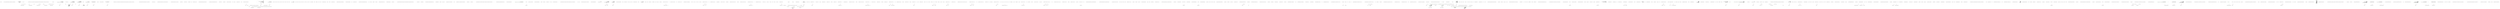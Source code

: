 digraph  {
m0_38 [cluster="Unk.ThrowingValidate", file="InstanceBuilder.cs", label="Entry Unk.ThrowingValidate", span=""];
m0_54 [cluster="T.SetProperties<T>(System.Collections.Generic.IEnumerable<CommandLine.Core.SpecificationProperty>, System.Func<CommandLine.Core.SpecificationProperty, bool>, System.Func<CommandLine.Core.SpecificationProperty, object>)", file="InstanceBuilder.cs", label="Entry T.SetProperties<T>(System.Collections.Generic.IEnumerable<CommandLine.Core.SpecificationProperty>, System.Func<CommandLine.Core.SpecificationProperty, bool>, System.Func<CommandLine.Core.SpecificationProperty, object>)", span="38-38"];
m0_3 [cluster="CommandLine.Core.InstanceBuilder.Build<T>(System.Func<T>, System.Func<System.Collections.Generic.IEnumerable<string>, System.Collections.Generic.IEnumerable<CommandLine.Core.OptionSpecification>, CommandLine.Core.StatePair<System.Collections.Generic.IEnumerable<CommandLine.Core.Token>>>, System.Collections.Generic.IEnumerable<string>, System.StringComparer, System.Globalization.CultureInfo)", file="InstanceBuilder.cs", label="Entry CommandLine.Core.InstanceBuilder.Build<T>(System.Func<T>, System.Func<System.Collections.Generic.IEnumerable<string>, System.Collections.Generic.IEnumerable<CommandLine.Core.OptionSpecification>, CommandLine.Core.StatePair<System.Collections.Generic.IEnumerable<CommandLine.Core.Token>>>, System.Collections.Generic.IEnumerable<string>, System.StringComparer, System.Globalization.CultureInfo)", span="33-33"];
m0_19 [cluster="CommandLine.Core.InstanceBuilder.Build<T>(System.Func<T>, System.Func<System.Collections.Generic.IEnumerable<string>, System.Collections.Generic.IEnumerable<CommandLine.Core.OptionSpecification>, CommandLine.Core.StatePair<System.Collections.Generic.IEnumerable<CommandLine.Core.Token>>>, System.Collections.Generic.IEnumerable<string>, System.StringComparer, System.Globalization.CultureInfo)", file="InstanceBuilder.cs", label="var instance = factory()", span="40-40"];
m0_22 [cluster="CommandLine.Core.InstanceBuilder.Build<T>(System.Func<T>, System.Func<System.Collections.Generic.IEnumerable<string>, System.Collections.Generic.IEnumerable<CommandLine.Core.OptionSpecification>, CommandLine.Core.StatePair<System.Collections.Generic.IEnumerable<CommandLine.Core.Token>>>, System.Collections.Generic.IEnumerable<string>, System.StringComparer, System.Globalization.CultureInfo)", file="InstanceBuilder.cs", label="arguments.Any() && nameComparer.Equals(''--help'', arguments.First())", span="49-49"];
m0_24 [cluster="CommandLine.Core.InstanceBuilder.Build<T>(System.Func<T>, System.Func<System.Collections.Generic.IEnumerable<string>, System.Collections.Generic.IEnumerable<CommandLine.Core.OptionSpecification>, CommandLine.Core.StatePair<System.Collections.Generic.IEnumerable<CommandLine.Core.Token>>>, System.Collections.Generic.IEnumerable<string>, System.StringComparer, System.Globalization.CultureInfo)", file="InstanceBuilder.cs", label="var tokenizerResult = tokenizer(arguments, optionSpecs)", span="57-57"];
m0_26 [cluster="CommandLine.Core.InstanceBuilder.Build<T>(System.Func<T>, System.Func<System.Collections.Generic.IEnumerable<string>, System.Collections.Generic.IEnumerable<CommandLine.Core.OptionSpecification>, CommandLine.Core.StatePair<System.Collections.Generic.IEnumerable<CommandLine.Core.Token>>>, System.Collections.Generic.IEnumerable<string>, System.StringComparer, System.Globalization.CultureInfo)", file="InstanceBuilder.cs", label="var partitions = TokenPartitioner.Partition(\r\n                tokens,\r\n                name => TypeLookup.FindTypeDescriptor(name, optionSpecs, nameComparer))", span="61-63"];
m0_27 [cluster="CommandLine.Core.InstanceBuilder.Build<T>(System.Func<T>, System.Func<System.Collections.Generic.IEnumerable<string>, System.Collections.Generic.IEnumerable<CommandLine.Core.OptionSpecification>, CommandLine.Core.StatePair<System.Collections.Generic.IEnumerable<CommandLine.Core.Token>>>, System.Collections.Generic.IEnumerable<string>, System.StringComparer, System.Globalization.CultureInfo)", file="InstanceBuilder.cs", label="var optionSpecProps = OptionMapper.MapValues(\r\n                (from pt in specProps where pt.Specification.IsOption() select pt),\r\n                partitions.Options,\r\n                (vals, type, isScalar) => TypeConverter.ChangeType(vals, type, isScalar, parsingCulture),\r\n                nameComparer)", span="65-69"];
m0_28 [cluster="CommandLine.Core.InstanceBuilder.Build<T>(System.Func<T>, System.Func<System.Collections.Generic.IEnumerable<string>, System.Collections.Generic.IEnumerable<CommandLine.Core.OptionSpecification>, CommandLine.Core.StatePair<System.Collections.Generic.IEnumerable<CommandLine.Core.Token>>>, System.Collections.Generic.IEnumerable<string>, System.StringComparer, System.Globalization.CultureInfo)", file="InstanceBuilder.cs", label="var valueSpecProps = ValueMapper.MapValues(\r\n                (from pt in specProps where pt.Specification.IsValue() select pt),\r\n                    partitions.Values,\r\n                (vals, type, isScalar) => TypeConverter.ChangeType(vals, type, isScalar, parsingCulture))", span="71-74"];
m0_29 [cluster="CommandLine.Core.InstanceBuilder.Build<T>(System.Func<T>, System.Func<System.Collections.Generic.IEnumerable<string>, System.Collections.Generic.IEnumerable<CommandLine.Core.OptionSpecification>, CommandLine.Core.StatePair<System.Collections.Generic.IEnumerable<CommandLine.Core.Token>>>, System.Collections.Generic.IEnumerable<string>, System.StringComparer, System.Globalization.CultureInfo)", file="InstanceBuilder.cs", label="var missingValueErrors = from token in partitions.Errors\r\n                                     select new MissingValueOptionError(\r\n                                         NameInfo.FromOptionSpecification(optionSpecs.Single(o => token.Text.MatchName(o.ShortName, o.LongName, nameComparer))))", span="76-78"];
m0_20 [cluster="CommandLine.Core.InstanceBuilder.Build<T>(System.Func<T>, System.Func<System.Collections.Generic.IEnumerable<string>, System.Collections.Generic.IEnumerable<CommandLine.Core.OptionSpecification>, CommandLine.Core.StatePair<System.Collections.Generic.IEnumerable<CommandLine.Core.Token>>>, System.Collections.Generic.IEnumerable<string>, System.StringComparer, System.Globalization.CultureInfo)", file="InstanceBuilder.cs", label="var specProps = instance.GetType().GetSpecifications(pi => SpecificationProperty.Create(\r\n                    Specification.FromProperty(pi), pi, Maybe.Nothing<object>()))", span="42-43"];
m0_23 [cluster="CommandLine.Core.InstanceBuilder.Build<T>(System.Func<T>, System.Func<System.Collections.Generic.IEnumerable<string>, System.Collections.Generic.IEnumerable<CommandLine.Core.OptionSpecification>, CommandLine.Core.StatePair<System.Collections.Generic.IEnumerable<CommandLine.Core.Token>>>, System.Collections.Generic.IEnumerable<string>, System.StringComparer, System.Globalization.CultureInfo)", file="InstanceBuilder.cs", label="return ParserResult.Create(\r\n                    ParserResultType.Options,\r\n                    instance,\r\n                    new[] { new HelpRequestedError() });", span="51-54"];
m0_21 [cluster="CommandLine.Core.InstanceBuilder.Build<T>(System.Func<T>, System.Func<System.Collections.Generic.IEnumerable<string>, System.Collections.Generic.IEnumerable<CommandLine.Core.OptionSpecification>, CommandLine.Core.StatePair<System.Collections.Generic.IEnumerable<CommandLine.Core.Token>>>, System.Collections.Generic.IEnumerable<string>, System.StringComparer, System.Globalization.CultureInfo)", file="InstanceBuilder.cs", label="var optionSpecs = (from pt in specProps select pt.Specification)\r\n                .ThrowingValidate(SpecificationGuards.Lookup)\r\n                .OfType<OptionSpecification>()", span="45-47"];
m0_25 [cluster="CommandLine.Core.InstanceBuilder.Build<T>(System.Func<T>, System.Func<System.Collections.Generic.IEnumerable<string>, System.Collections.Generic.IEnumerable<CommandLine.Core.OptionSpecification>, CommandLine.Core.StatePair<System.Collections.Generic.IEnumerable<CommandLine.Core.Token>>>, System.Collections.Generic.IEnumerable<string>, System.StringComparer, System.Globalization.CultureInfo)", file="InstanceBuilder.cs", label="var tokens = tokenizerResult.Value", span="59-59"];
m0_33 [cluster="CommandLine.Core.InstanceBuilder.Build<T>(System.Func<T>, System.Func<System.Collections.Generic.IEnumerable<string>, System.Collections.Generic.IEnumerable<CommandLine.Core.OptionSpecification>, CommandLine.Core.StatePair<System.Collections.Generic.IEnumerable<CommandLine.Core.Token>>>, System.Collections.Generic.IEnumerable<string>, System.StringComparer, System.Globalization.CultureInfo)", file="InstanceBuilder.cs", label="return ParserResult.Create(\r\n                ParserResultType.Options,\r\n                instance,\r\n                tokenizerResult.Errors\r\n                    .Concat(missingValueErrors)\r\n                    .Concat(optionSpecProps.Errors)\r\n                    .Concat(valueSpecProps.Errors)\r\n                    .Concat(validationErrors));", span="98-105"];
m0_30 [cluster="CommandLine.Core.InstanceBuilder.Build<T>(System.Func<T>, System.Func<System.Collections.Generic.IEnumerable<string>, System.Collections.Generic.IEnumerable<CommandLine.Core.OptionSpecification>, CommandLine.Core.StatePair<System.Collections.Generic.IEnumerable<CommandLine.Core.Token>>>, System.Collections.Generic.IEnumerable<string>, System.StringComparer, System.Globalization.CultureInfo)", file="InstanceBuilder.cs", label="var specPropsWithValue = optionSpecProps.Value.Concat(valueSpecProps.Value)", span="80-80"];
m0_32 [cluster="CommandLine.Core.InstanceBuilder.Build<T>(System.Func<T>, System.Func<System.Collections.Generic.IEnumerable<string>, System.Collections.Generic.IEnumerable<CommandLine.Core.OptionSpecification>, CommandLine.Core.StatePair<System.Collections.Generic.IEnumerable<CommandLine.Core.Token>>>, System.Collections.Generic.IEnumerable<string>, System.StringComparer, System.Globalization.CultureInfo)", file="InstanceBuilder.cs", label="var validationErrors = specPropsWithValue.Validate(SpecificationPropertyRules.Lookup)\r\n                .OfType<Just<Error>>().Select(e => e.Value)", span="95-96"];
m0_34 [cluster="CommandLine.Core.InstanceBuilder.Build<T>(System.Func<T>, System.Func<System.Collections.Generic.IEnumerable<string>, System.Collections.Generic.IEnumerable<CommandLine.Core.OptionSpecification>, CommandLine.Core.StatePair<System.Collections.Generic.IEnumerable<CommandLine.Core.Token>>>, System.Collections.Generic.IEnumerable<string>, System.StringComparer, System.Globalization.CultureInfo)", file="InstanceBuilder.cs", label="Exit CommandLine.Core.InstanceBuilder.Build<T>(System.Func<T>, System.Func<System.Collections.Generic.IEnumerable<string>, System.Collections.Generic.IEnumerable<CommandLine.Core.OptionSpecification>, CommandLine.Core.StatePair<System.Collections.Generic.IEnumerable<CommandLine.Core.Token>>>, System.Collections.Generic.IEnumerable<string>, System.StringComparer, System.Globalization.CultureInfo)", span="33-33"];
m0_10 [cluster="CommandLine.Core.Tokenizer.ExplodeOptionList(CommandLine.Core.StatePair<System.Collections.Generic.IEnumerable<CommandLine.Core.Token>>, System.Func<string, CommandLine.Infrastructure.Maybe<char>>)", file="InstanceBuilder.cs", label="Entry CommandLine.Core.Tokenizer.ExplodeOptionList(CommandLine.Core.StatePair<System.Collections.Generic.IEnumerable<CommandLine.Core.Token>>, System.Func<string, CommandLine.Infrastructure.Maybe<char>>)", span="44-44"];
m0_79 [cluster="string.MatchName(string, string, System.StringComparer)", file="InstanceBuilder.cs", label="Entry string.MatchName(string, string, System.StringComparer)", span="8-8"];
m0_46 [cluster="CommandLine.Core.TokenPartitioner.Partition(System.Collections.Generic.IEnumerable<CommandLine.Core.Token>, System.Func<string, CommandLine.Infrastructure.Maybe<CommandLine.Core.TypeDescriptor>>)", file="InstanceBuilder.cs", label="Entry CommandLine.Core.TokenPartitioner.Partition(System.Collections.Generic.IEnumerable<CommandLine.Core.Token>, System.Func<string, CommandLine.Infrastructure.Maybe<CommandLine.Core.TypeDescriptor>>)", span="12-12"];
m0_72 [cluster="CommandLine.Core.TypeConverter.ChangeType(System.Collections.Generic.IEnumerable<string>, System.Type, bool, System.Globalization.CultureInfo)", file="InstanceBuilder.cs", label="Entry CommandLine.Core.TypeConverter.ChangeType(System.Collections.Generic.IEnumerable<string>, System.Type, bool, System.Globalization.CultureInfo)", span="12-12"];
m0_83 [cluster="CommandLine.Infrastructure.Maybe<T>.IsJust<T>()", file="InstanceBuilder.cs", label="Entry CommandLine.Infrastructure.Maybe<T>.IsJust<T>()", span="149-149"];
m0_99 [cluster="CommandLine.Infrastructure.Maybe<T>.MatchNothing()", file="InstanceBuilder.cs", label="Entry CommandLine.Infrastructure.Maybe<T>.MatchNothing()", span="26-26"];
m0_49 [cluster="CommandLine.Core.Specification.IsValue()", file="InstanceBuilder.cs", label="Entry CommandLine.Core.Specification.IsValue()", span="15-15"];
m0_58 [cluster="Unk.Create", file="InstanceBuilder.cs", label="Entry Unk.Create", span=""];
m0_87 [cluster="CommandLine.Infrastructure.Maybe<T>.FromJust<T>(System.Exception)", file="InstanceBuilder.cs", label="Entry CommandLine.Infrastructure.Maybe<T>.FromJust<T>(System.Exception)", span="134-134"];
m0_64 [cluster="CommandLine.Core.SpecificationProperty.Create(CommandLine.Core.Specification, System.Reflection.PropertyInfo, CommandLine.Infrastructure.Maybe<object>)", file="InstanceBuilder.cs", label="Entry CommandLine.Core.SpecificationProperty.Create(CommandLine.Core.Specification, System.Reflection.PropertyInfo, CommandLine.Infrastructure.Maybe<object>)", span="21-21"];
m0_14 [cluster="CommandLine.Core.NameLookup.Contains(string, System.Collections.Generic.IEnumerable<CommandLine.Core.OptionSpecification>, System.StringComparer)", file="InstanceBuilder.cs", label="Entry CommandLine.Core.NameLookup.Contains(string, System.Collections.Generic.IEnumerable<CommandLine.Core.OptionSpecification>, System.StringComparer)", span="11-11"];
m0_91 [cluster="CommandLine.Infrastructure.Maybe<T>.IsNothing<T>()", file="InstanceBuilder.cs", label="Entry CommandLine.Infrastructure.Maybe<T>.IsNothing<T>()", span="144-144"];
m0_42 [cluster="System.StringComparer.Equals(string, string)", file="InstanceBuilder.cs", label="Entry System.StringComparer.Equals(string, string)", span="0-0"];
m0_37 [cluster="System.Type.GetSpecifications<T>(System.Func<System.Reflection.PropertyInfo, T>)", file="InstanceBuilder.cs", label="Entry System.Type.GetSpecifications<T>(System.Func<System.Reflection.PropertyInfo, T>)", span="12-12"];
m0_51 [cluster="Unk.Single", file="InstanceBuilder.cs", label="Entry Unk.Single", span=""];
m0_35 [cluster="System.Func<TResult>.Invoke()", file="InstanceBuilder.cs", label="Entry System.Func<TResult>.Invoke()", span="0-0"];
m0_40 [cluster="System.Collections.Generic.IEnumerable<TSource>.Any<TSource>()", file="InstanceBuilder.cs", label="Entry System.Collections.Generic.IEnumerable<TSource>.Any<TSource>()", span="0-0"];
m0_36 [cluster="object.GetType()", file="InstanceBuilder.cs", label="Entry object.GetType()", span="0-0"];
m0_106 [cluster="lambda expression", file="InstanceBuilder.cs", label="Entry lambda expression", span="96-96"];
m0_5 [cluster="lambda expression", file="InstanceBuilder.cs", label="var tokens = Tokenizer.Tokenize(args, name => NameLookup.Contains(name, optionSpecs, nameComparer))", span="22-22"];
m0_12 [cluster="lambda expression", file="InstanceBuilder.cs", label="NameLookup.Contains(name, optionSpecs, nameComparer)", span="22-22"];
m0_6 [cluster="lambda expression", file="InstanceBuilder.cs", label="var explodedTokens = Tokenizer.ExplodeOptionList(\r\n                            tokens,\r\n                            name => NameLookup.WithSeparator(name, optionSpecs, nameComparer))", span="23-25"];
m0_16 [cluster="lambda expression", file="InstanceBuilder.cs", label="NameLookup.WithSeparator(name, optionSpecs, nameComparer)", span="25-25"];
m0_4 [cluster="lambda expression", file="InstanceBuilder.cs", label="Entry lambda expression", span="20-27"];
m0_11 [cluster="lambda expression", file="InstanceBuilder.cs", label="Entry lambda expression", span="22-22"];
m0_7 [cluster="lambda expression", file="InstanceBuilder.cs", label="return explodedTokens;", span="26-26"];
m0_15 [cluster="lambda expression", file="InstanceBuilder.cs", label="Entry lambda expression", span="25-25"];
m0_8 [cluster="lambda expression", file="InstanceBuilder.cs", label="Exit lambda expression", span="20-27"];
m0_13 [cluster="lambda expression", file="InstanceBuilder.cs", label="Exit lambda expression", span="22-22"];
m0_17 [cluster="lambda expression", file="InstanceBuilder.cs", label="Exit lambda expression", span="25-25"];
m0_66 [cluster="lambda expression", file="InstanceBuilder.cs", label="TypeLookup.FindTypeDescriptor(name, optionSpecs, nameComparer)", span="63-63"];
m0_70 [cluster="lambda expression", file="InstanceBuilder.cs", label="TypeConverter.ChangeType(vals, type, isScalar, parsingCulture)", span="68-68"];
m0_74 [cluster="lambda expression", file="InstanceBuilder.cs", label="TypeConverter.ChangeType(vals, type, isScalar, parsingCulture)", span="74-74"];
m0_77 [cluster="lambda expression", file="InstanceBuilder.cs", label="token.Text.MatchName(o.ShortName, o.LongName, nameComparer)", span="78-78"];
m0_59 [cluster="lambda expression", file="InstanceBuilder.cs", label="Entry lambda expression", span="42-43"];
m0_65 [cluster="lambda expression", file="InstanceBuilder.cs", label="Entry lambda expression", span="63-63"];
m0_69 [cluster="lambda expression", file="InstanceBuilder.cs", label="Entry lambda expression", span="68-68"];
m0_73 [cluster="lambda expression", file="InstanceBuilder.cs", label="Entry lambda expression", span="74-74"];
m0_76 [cluster="lambda expression", file="InstanceBuilder.cs", label="Entry lambda expression", span="78-78"];
m0_80 [cluster="lambda expression", file="InstanceBuilder.cs", label="Entry lambda expression", span="84-84"];
m0_84 [cluster="lambda expression", file="InstanceBuilder.cs", label="Entry lambda expression", span="85-85"];
m0_88 [cluster="lambda expression", file="InstanceBuilder.cs", label="Entry lambda expression", span="87-87"];
m0_92 [cluster="lambda expression", file="InstanceBuilder.cs", label="Entry lambda expression", span="88-88"];
m0_95 [cluster="lambda expression", file="InstanceBuilder.cs", label="Entry lambda expression", span="90-92"];
m0_100 [cluster="lambda expression", file="InstanceBuilder.cs", label="Entry lambda expression", span="93-93"];
m0_60 [cluster="lambda expression", file="InstanceBuilder.cs", label="SpecificationProperty.Create(\r\n                    Specification.FromProperty(pi), pi, Maybe.Nothing<object>())", span="42-43"];
m0_61 [cluster="lambda expression", file="InstanceBuilder.cs", label="Exit lambda expression", span="42-43"];
m0_67 [cluster="lambda expression", file="InstanceBuilder.cs", label="Exit lambda expression", span="63-63"];
m0_71 [cluster="lambda expression", file="InstanceBuilder.cs", label="Exit lambda expression", span="68-68"];
m0_75 [cluster="lambda expression", file="InstanceBuilder.cs", label="Exit lambda expression", span="74-74"];
m0_78 [cluster="lambda expression", file="InstanceBuilder.cs", label="Exit lambda expression", span="78-78"];
m0_81 [cluster="lambda expression", file="InstanceBuilder.cs", label="sp.Value.IsJust()", span="84-84"];
m0_82 [cluster="lambda expression", file="InstanceBuilder.cs", label="Exit lambda expression", span="84-84"];
m0_85 [cluster="lambda expression", file="InstanceBuilder.cs", label="sp.Value.FromJust()", span="85-85"];
m0_86 [cluster="lambda expression", file="InstanceBuilder.cs", label="Exit lambda expression", span="85-85"];
m0_89 [cluster="lambda expression", file="InstanceBuilder.cs", label="sp.Value.IsNothing() && sp.Specification.DefaultValue.IsJust()", span="87-87"];
m0_90 [cluster="lambda expression", file="InstanceBuilder.cs", label="Exit lambda expression", span="87-87"];
m0_93 [cluster="lambda expression", file="InstanceBuilder.cs", label="sp.Specification.DefaultValue.FromJust()", span="88-88"];
m0_94 [cluster="lambda expression", file="InstanceBuilder.cs", label="Exit lambda expression", span="88-88"];
m0_97 [cluster="lambda expression", file="InstanceBuilder.cs", label="Exit lambda expression", span="90-92"];
m0_101 [cluster="lambda expression", file="InstanceBuilder.cs", label="sp.Property.PropertyType.GetGenericArguments().Single().CreateEmptyArray()", span="93-93"];
m0_102 [cluster="lambda expression", file="InstanceBuilder.cs", label="Exit lambda expression", span="93-93"];
m0_107 [cluster="lambda expression", file="InstanceBuilder.cs", label="e.Value", span="96-96"];
m0_108 [cluster="lambda expression", file="InstanceBuilder.cs", label="Exit lambda expression", span="96-96"];
m0_41 [cluster="System.Collections.Generic.IEnumerable<TSource>.First<TSource>()", file="InstanceBuilder.cs", label="Entry System.Collections.Generic.IEnumerable<TSource>.First<TSource>()", span="0-0"];
m0_44 [cluster="CommandLine.ParserResult.Create<T>(CommandLine.ParserResultType, T, System.Collections.Generic.IEnumerable<CommandLine.Error>)", file="InstanceBuilder.cs", label="Entry CommandLine.ParserResult.Create<T>(CommandLine.ParserResultType, T, System.Collections.Generic.IEnumerable<CommandLine.Error>)", span="100-100"];
m0_50 [cluster="CommandLine.MissingValueOptionError.MissingValueOptionError(CommandLine.NameInfo)", file="InstanceBuilder.cs", label="Entry CommandLine.MissingValueOptionError.MissingValueOptionError(CommandLine.NameInfo)", span="261-261"];
m0_57 [cluster="Unk.Concat", file="InstanceBuilder.cs", label="Entry Unk.Concat", span=""];
m0_104 [cluster="System.Collections.Generic.IEnumerable<TSource>.Single<TSource>()", file="InstanceBuilder.cs", label="Entry System.Collections.Generic.IEnumerable<TSource>.Single<TSource>()", span="0-0"];
m0_18 [cluster="CommandLine.Core.NameLookup.WithSeparator(string, System.Collections.Generic.IEnumerable<CommandLine.Core.OptionSpecification>, System.StringComparer)", file="InstanceBuilder.cs", label="Entry CommandLine.Core.NameLookup.WithSeparator(string, System.Collections.Generic.IEnumerable<CommandLine.Core.OptionSpecification>, System.StringComparer)", span="16-16"];
m0_56 [cluster="Unk.Select", file="InstanceBuilder.cs", label="Entry Unk.Select", span=""];
m0_98 [cluster="System.Type.ToDescriptorKind()", file="InstanceBuilder.cs", label="Entry System.Type.ToDescriptorKind()", span="22-22"];
m0_105 [cluster="System.Type.CreateEmptyArray()", file="InstanceBuilder.cs", label="Entry System.Type.CreateEmptyArray()", span="81-81"];
m0_103 [cluster="System.Type.GetGenericArguments()", file="InstanceBuilder.cs", label="Entry System.Type.GetGenericArguments()", span="0-0"];
m0_9 [cluster="CommandLine.Core.Tokenizer.Tokenize(System.Collections.Generic.IEnumerable<string>, System.Func<string, bool>)", file="InstanceBuilder.cs", label="Entry CommandLine.Core.Tokenizer.Tokenize(System.Collections.Generic.IEnumerable<string>, System.Func<string, bool>)", span="11-11"];
m0_62 [cluster="CommandLine.Core.Specification.FromProperty(System.Reflection.PropertyInfo)", file="InstanceBuilder.cs", label="Entry CommandLine.Core.Specification.FromProperty(System.Reflection.PropertyInfo)", span="67-67"];
m0_47 [cluster="CommandLine.Core.Specification.IsOption()", file="InstanceBuilder.cs", label="Entry CommandLine.Core.Specification.IsOption()", span="10-10"];
m0_55 [cluster="System.Collections.Generic.IEnumerable<CommandLine.Core.SpecificationProperty>.Validate(System.Collections.Generic.IEnumerable<System.Func<System.Collections.Generic.IEnumerable<CommandLine.Core.SpecificationProperty>, System.Collections.Generic.IEnumerable<CommandLine.Infrastructure.Maybe<CommandLine.Error>>>>)", file="InstanceBuilder.cs", label="Entry System.Collections.Generic.IEnumerable<CommandLine.Core.SpecificationProperty>.Validate(System.Collections.Generic.IEnumerable<System.Func<System.Collections.Generic.IEnumerable<CommandLine.Core.SpecificationProperty>, System.Collections.Generic.IEnumerable<CommandLine.Infrastructure.Maybe<CommandLine.Error>>>>)", span="40-40"];
m0_63 [cluster="CommandLine.Infrastructure.Maybe.Nothing<T>()", file="InstanceBuilder.cs", label="Entry CommandLine.Infrastructure.Maybe.Nothing<T>()", span="63-63"];
m0_39 [cluster="System.Collections.IEnumerable.OfType<TResult>()", file="InstanceBuilder.cs", label="Entry System.Collections.IEnumerable.OfType<TResult>()", span="0-0"];
m0_68 [cluster="CommandLine.Core.TypeLookup.FindTypeDescriptor(string, System.Collections.Generic.IEnumerable<CommandLine.Core.OptionSpecification>, System.StringComparer)", file="InstanceBuilder.cs", label="Entry CommandLine.Core.TypeLookup.FindTypeDescriptor(string, System.Collections.Generic.IEnumerable<CommandLine.Core.OptionSpecification>, System.StringComparer)", span="11-11"];
m0_43 [cluster="CommandLine.HelpRequestedError.HelpRequestedError()", file="InstanceBuilder.cs", label="Entry CommandLine.HelpRequestedError.HelpRequestedError()", span="338-338"];
m0_52 [cluster="Unk.FromOptionSpecification", file="InstanceBuilder.cs", label="Entry Unk.FromOptionSpecification", span=""];
m0_45 [cluster="System.Func<T1, T2, TResult>.Invoke(T1, T2)", file="InstanceBuilder.cs", label="Entry System.Func<T1, T2, TResult>.Invoke(T1, T2)", span="0-0"];
m0_53 [cluster="System.Collections.Generic.IEnumerable<TSource>.Concat<TSource>(System.Collections.Generic.IEnumerable<TSource>)", file="InstanceBuilder.cs", label="Entry System.Collections.Generic.IEnumerable<TSource>.Concat<TSource>(System.Collections.Generic.IEnumerable<TSource>)", span="0-0"];
m0_48 [cluster="Unk.MapValues", file="InstanceBuilder.cs", label="Entry Unk.MapValues", span=""];
m0_0 [cluster="CommandLine.Core.InstanceBuilder.Build<T>(System.Func<T>, System.Collections.Generic.IEnumerable<string>, System.StringComparer, System.Globalization.CultureInfo)", file="InstanceBuilder.cs", label="Entry CommandLine.Core.InstanceBuilder.Build<T>(System.Func<T>, System.Collections.Generic.IEnumerable<string>, System.StringComparer, System.Globalization.CultureInfo)", span="12-12"];
m0_1 [cluster="CommandLine.Core.InstanceBuilder.Build<T>(System.Func<T>, System.Collections.Generic.IEnumerable<string>, System.StringComparer, System.Globalization.CultureInfo)", file="InstanceBuilder.cs", label="return Build(\r\n                factory,\r\n                (args, optionSpecs) =>\r\n                    {\r\n                        var tokens = Tokenizer.Tokenize(args, name => NameLookup.Contains(name, optionSpecs, nameComparer));\r\n                        var explodedTokens = Tokenizer.ExplodeOptionList(\r\n                            tokens,\r\n                            name => NameLookup.WithSeparator(name, optionSpecs, nameComparer));\r\n                        return explodedTokens;\r\n                    },\r\n                arguments,\r\n                nameComparer,\r\n                parsingCulture);", span="18-30"];
m0_2 [cluster="CommandLine.Core.InstanceBuilder.Build<T>(System.Func<T>, System.Collections.Generic.IEnumerable<string>, System.StringComparer, System.Globalization.CultureInfo)", file="InstanceBuilder.cs", label="Exit CommandLine.Core.InstanceBuilder.Build<T>(System.Func<T>, System.Collections.Generic.IEnumerable<string>, System.StringComparer, System.Globalization.CultureInfo)", span="12-12"];
m0_109 [file="InstanceBuilder.cs", label="System.StringComparer", span=""];
m0_110 [file="InstanceBuilder.cs", label="System.Collections.Generic.IEnumerable<CommandLine.Core.OptionSpecification>", span=""];
m0_111 [file="InstanceBuilder.cs", label="System.StringComparer", span=""];
m0_112 [file="InstanceBuilder.cs", label=optionSpecs, span=""];
m0_113 [file="InstanceBuilder.cs", label="System.Globalization.CultureInfo", span=""];
m0_114 [file="InstanceBuilder.cs", label=token, span=""];
m1_8 [cluster="CommandLine.Infrastructure.Maybe.Nothing<T>()", file="NameLookupTests.cs", label="Entry CommandLine.Infrastructure.Maybe.Nothing<T>()", span="63-63"];
m1_6 [cluster="CommandLine.Infrastructure.Maybe.Just<T>(T)", file="NameLookupTests.cs", label="Entry CommandLine.Infrastructure.Maybe.Just<T>(T)", span="68-68"];
m1_7 [cluster="CommandLine.Core.OptionSpecification.OptionSpecification(string, string, bool, string, CommandLine.Infrastructure.Maybe<int>, CommandLine.Infrastructure.Maybe<int>, char, CommandLine.Infrastructure.Maybe<object>, System.Type, CommandLine.Core.TargetType, string, string, System.Collections.Generic.IEnumerable<string>)", file="NameLookupTests.cs", label="Entry CommandLine.Core.OptionSpecification.OptionSpecification(string, string, bool, string, CommandLine.Infrastructure.Maybe<int>, CommandLine.Infrastructure.Maybe<int>, char, CommandLine.Infrastructure.Maybe<object>, System.Type, CommandLine.Core.TargetType, string, string, System.Collections.Generic.IEnumerable<string>)", span="18-18"];
m1_10 [cluster="CommandLine.Core.NameLookup.WithSeparator(string, System.Collections.Generic.IEnumerable<CommandLine.Core.OptionSpecification>, System.StringComparer)", file="NameLookupTests.cs", label="Entry CommandLine.Core.NameLookup.WithSeparator(string, System.Collections.Generic.IEnumerable<CommandLine.Core.OptionSpecification>, System.StringComparer)", span="16-16"];
m1_0 [cluster="CommandLine.Tests.Unit.Core.NameLookupTests.Lookup_name_of_sequence_option_with_separator()", file="NameLookupTests.cs", label="Entry CommandLine.Tests.Unit.Core.NameLookupTests.Lookup_name_of_sequence_option_with_separator()", span="14-14"];
m1_2 [cluster="CommandLine.Tests.Unit.Core.NameLookupTests.Lookup_name_of_sequence_option_with_separator()", color=green, community=0, file="NameLookupTests.cs", label="var specs = new[] { new OptionSpecification(string.Empty, ''string-seq'',\r\n                false, string.Empty, Maybe.Nothing<int>(), Maybe.Nothing<int>(), '.', null, typeof(IEnumerable<string>), TargetType.Sequence, string.Empty, string.Empty, new List<string>())}", prediction=0, span="18-19"];
m1_1 [cluster="CommandLine.Tests.Unit.Core.NameLookupTests.Lookup_name_of_sequence_option_with_separator()", file="NameLookupTests.cs", label="var expected = Maybe.Just(''.'')", span="17-17"];
m1_3 [cluster="CommandLine.Tests.Unit.Core.NameLookupTests.Lookup_name_of_sequence_option_with_separator()", file="NameLookupTests.cs", label="var result = NameLookup.WithSeparator(''string-seq'', specs, StringComparer.InvariantCulture)", span="22-22"];
m1_4 [cluster="CommandLine.Tests.Unit.Core.NameLookupTests.Lookup_name_of_sequence_option_with_separator()", file="NameLookupTests.cs", label="expected.ShouldBeEquivalentTo(result)", span="25-25"];
m1_5 [cluster="CommandLine.Tests.Unit.Core.NameLookupTests.Lookup_name_of_sequence_option_with_separator()", file="NameLookupTests.cs", label="Exit CommandLine.Tests.Unit.Core.NameLookupTests.Lookup_name_of_sequence_option_with_separator()", span="14-14"];
m1_11 [cluster="Unk.ShouldBeEquivalentTo", file="NameLookupTests.cs", label="Entry Unk.ShouldBeEquivalentTo", span=""];
m1_9 [cluster="System.Collections.Generic.List<T>.List()", file="NameLookupTests.cs", label="Entry System.Collections.Generic.List<T>.List()", span="0-0"];
m2_8 [cluster="CommandLine.Infrastructure.Maybe.Nothing<T>()", file="OptionMapperTests.cs", label="Entry CommandLine.Infrastructure.Maybe.Nothing<T>()", span="63-63"];
m2_12 [cluster="Unk.Create", file="OptionMapperTests.cs", label="Entry Unk.Create", span=""];
m2_13 [cluster="Unk.Where", file="OptionMapperTests.cs", label="Entry Unk.Where", span=""];
m2_6 [cluster="System.Collections.Generic.KeyValuePair<TKey, TValue>.KeyValuePair(TKey, TValue)", file="OptionMapperTests.cs", label="Entry System.Collections.Generic.KeyValuePair<TKey, TValue>.KeyValuePair(TKey, TValue)", span="0-0"];
m2_7 [cluster="CommandLine.Core.OptionSpecification.OptionSpecification(string, string, bool, string, CommandLine.Infrastructure.Maybe<int>, CommandLine.Infrastructure.Maybe<int>, char, CommandLine.Infrastructure.Maybe<object>, System.Type, string, string, System.Collections.Generic.IEnumerable<string>)", file="OptionMapperTests.cs", label="Entry CommandLine.Core.OptionSpecification.OptionSpecification(string, string, bool, string, CommandLine.Infrastructure.Maybe<int>, CommandLine.Infrastructure.Maybe<int>, char, CommandLine.Infrastructure.Maybe<object>, System.Type, string, string, System.Collections.Generic.IEnumerable<string>)", span="17-17"];
m2_11 [cluster="Unk.Single", file="OptionMapperTests.cs", label="Entry Unk.Single", span=""];
m2_15 [cluster="Unk.NotNull", file="OptionMapperTests.cs", label="Entry Unk.NotNull", span=""];
m2_27 [cluster="CommandLine.Core.TypeConverter.ChangeType(System.Collections.Generic.IEnumerable<string>, System.Type, bool, System.Globalization.CultureInfo)", file="OptionMapperTests.cs", label="Entry CommandLine.Core.TypeConverter.ChangeType(System.Collections.Generic.IEnumerable<string>, System.Type, bool, System.Globalization.CultureInfo)", span="12-12"];
m2_0 [cluster="CommandLine.Tests.Unit.Core.OptionMapperTests.Map_boolean_switch_creates_boolean_value()", file="OptionMapperTests.cs", label="Entry CommandLine.Tests.Unit.Core.OptionMapperTests.Map_boolean_switch_creates_boolean_value()", span="16-16"];
m2_1 [cluster="CommandLine.Tests.Unit.Core.OptionMapperTests.Map_boolean_switch_creates_boolean_value()", file="OptionMapperTests.cs", label="var tokenPartitions = new[]\r\n                {\r\n                    new KeyValuePair<string, IEnumerable<string>>(''x'', new [] { ''true'' })\r\n                }", span="19-22"];
m2_3 [cluster="CommandLine.Tests.Unit.Core.OptionMapperTests.Map_boolean_switch_creates_boolean_value()", file="OptionMapperTests.cs", label="var result = OptionMapper.MapValues(\r\n                specProps.Where(pt => pt.Specification.IsOption()),\r\n                tokenPartitions,\r\n                (vals, type, isScalar) => TypeConverter.ChangeType(vals, type, isScalar, CultureInfo.InvariantCulture),\r\n                StringComparer.InvariantCulture)", span="32-36"];
m2_4 [cluster="CommandLine.Tests.Unit.Core.OptionMapperTests.Map_boolean_switch_creates_boolean_value()", file="OptionMapperTests.cs", label="Assert.NotNull(result.Value.Single(\r\n                a => a.Specification.IsOption()\r\n                && ((OptionSpecification)a.Specification).ShortName.Equals(''x'')\r\n                && (bool)((Just<object>)a.Value).Value))", span="39-42"];
m2_5 [cluster="CommandLine.Tests.Unit.Core.OptionMapperTests.Map_boolean_switch_creates_boolean_value()", file="OptionMapperTests.cs", label="Exit CommandLine.Tests.Unit.Core.OptionMapperTests.Map_boolean_switch_creates_boolean_value()", span="16-16"];
m2_28 [cluster="lambda expression", file="OptionMapperTests.cs", label="Entry lambda expression", span="40-42"];
m2_16 [cluster="lambda expression", file="OptionMapperTests.cs", label="Entry lambda expression", span="27-27"];
m2_20 [cluster="lambda expression", file="OptionMapperTests.cs", label="Entry lambda expression", span="33-33"];
m2_24 [cluster="lambda expression", file="OptionMapperTests.cs", label="Entry lambda expression", span="35-35"];
m2_17 [cluster="lambda expression", file="OptionMapperTests.cs", label="p.Name.Equals(''BoolValue'', StringComparison.Ordinal)", span="27-27"];
m2_18 [cluster="lambda expression", file="OptionMapperTests.cs", label="Exit lambda expression", span="27-27"];
m2_21 [cluster="lambda expression", file="OptionMapperTests.cs", label="pt.Specification.IsOption()", span="33-33"];
m2_22 [cluster="lambda expression", file="OptionMapperTests.cs", label="Exit lambda expression", span="33-33"];
m2_25 [cluster="lambda expression", file="OptionMapperTests.cs", label="TypeConverter.ChangeType(vals, type, isScalar, CultureInfo.InvariantCulture)", span="35-35"];
m2_26 [cluster="lambda expression", file="OptionMapperTests.cs", label="Exit lambda expression", span="35-35"];
m2_29 [cluster="lambda expression", file="OptionMapperTests.cs", label="a.Specification.IsOption()\r\n                && ((OptionSpecification)a.Specification).ShortName.Equals(''x'')\r\n                && (bool)((Just<object>)a.Value).Value", span="40-42"];
m2_30 [cluster="lambda expression", file="OptionMapperTests.cs", label="Exit lambda expression", span="40-42"];
m2_31 [cluster="string.Equals(string)", file="OptionMapperTests.cs", label="Entry string.Equals(string)", span="0-0"];
m2_19 [cluster="string.Equals(string, System.StringComparison)", file="OptionMapperTests.cs", label="Entry string.Equals(string, System.StringComparison)", span="0-0"];
m2_23 [cluster="CommandLine.Core.Specification.IsOption()", file="OptionMapperTests.cs", label="Entry CommandLine.Core.Specification.IsOption()", span="10-10"];
m2_14 [cluster="Unk.MapValues", file="OptionMapperTests.cs", label="Entry Unk.MapValues", span=""];
m2_10 [cluster="System.Type.GetProperties()", file="OptionMapperTests.cs", label="Entry System.Type.GetProperties()", span="0-0"];
m2_9 [cluster="System.Collections.Generic.List<T>.List()", file="OptionMapperTests.cs", label="Entry System.Collections.Generic.List<T>.List()", span="0-0"];
m3_25 [cluster="CSharpx.Maybe.Bind<T1, T2>(CSharpx.Maybe<T1>, System.Func<T1, CSharpx.Maybe<T2>>)", file="OptionSpecification.cs", label="Entry CSharpx.Maybe.Bind<T1, T2>(CSharpx.Maybe<T1>, System.Func<T1, CSharpx.Maybe<T2>>)", span="142-142"];
m3_26 [cluster="CSharpx.Maybe.Bind<T1, T2>(CSharpx.Maybe<T1>, System.Func<T1, CSharpx.Maybe<T2>>)", file="OptionSpecification.cs", label="T1 value1", span="144-144"];
m3_27 [cluster="CSharpx.Maybe.Bind<T1, T2>(CSharpx.Maybe<T1>, System.Func<T1, CSharpx.Maybe<T2>>)", file="OptionSpecification.cs", label="return maybe.MatchJust(out value1) ? func(value1) : Maybe.Nothing<T2>();", span="145-145"];
m3_28 [cluster="CSharpx.Maybe.Bind<T1, T2>(CSharpx.Maybe<T1>, System.Func<T1, CSharpx.Maybe<T2>>)", file="OptionSpecification.cs", label="Exit CSharpx.Maybe.Bind<T1, T2>(CSharpx.Maybe<T1>, System.Func<T1, CSharpx.Maybe<T2>>)", span="142-142"];
m3_47 [cluster="Unk.Just", file="OptionSpecification.cs", label="Entry Unk.Just", span=""];
m3_65 [cluster="CSharpx.Maybe<System.Tuple<T1, T2>>.MatchJust<T1, T2>(out T1, out T2)", file="OptionSpecification.cs", label="Entry CSharpx.Maybe<System.Tuple<T1, T2>>.MatchJust<T1, T2>(out T1, out T2)", span="230-230"];
m3_146 [cluster="System.Collections.Generic.IEnumerable<TSource>.Concat<TSource>(System.Collections.Generic.IEnumerable<TSource>)", file="OptionSpecification.cs", label="Entry System.Collections.Generic.IEnumerable<TSource>.Concat<TSource>(System.Collections.Generic.IEnumerable<TSource>)", span="0-0"];
m3_55 [cluster="System.Action<T>.Invoke(T)", file="OptionSpecification.cs", label="Entry System.Action<T>.Invoke(T)", span="0-0"];
m3_12 [cluster="CSharpx.Just<T>.Just(T)", file="OptionSpecification.cs", label="Entry CSharpx.Just<T>.Just(T)", span="89-89"];
m3_13 [cluster="CSharpx.Just<T>.Just(T)", file="OptionSpecification.cs", label="this.value = value", span="92-92"];
m3_14 [cluster="CSharpx.Just<T>.Just(T)", file="OptionSpecification.cs", label="Exit CSharpx.Just<T>.Just(T)", span="89-89"];
m3_29 [cluster="System.Func<T, TResult>.Invoke(T)", file="OptionSpecification.cs", label="Entry System.Func<T, TResult>.Invoke(T)", span="0-0"];
m3_48 [cluster="CSharpx.MaybeExtensions.Match<T>(CSharpx.Maybe<T>, System.Action<T>, System.Action)", file="OptionSpecification.cs", label="Entry CSharpx.MaybeExtensions.Match<T>(CSharpx.Maybe<T>, System.Action<T>, System.Action)", span="201-201"];
m3_49 [cluster="CSharpx.MaybeExtensions.Match<T>(CSharpx.Maybe<T>, System.Action<T>, System.Action)", file="OptionSpecification.cs", label="T value", span="203-203"];
m3_50 [cluster="CSharpx.MaybeExtensions.Match<T>(CSharpx.Maybe<T>, System.Action<T>, System.Action)", file="OptionSpecification.cs", label="maybe.MatchJust(out value)", span="204-204"];
m3_51 [cluster="CSharpx.MaybeExtensions.Match<T>(CSharpx.Maybe<T>, System.Action<T>, System.Action)", file="OptionSpecification.cs", label="ifJust(value)", span="206-206"];
m3_53 [cluster="CSharpx.MaybeExtensions.Match<T>(CSharpx.Maybe<T>, System.Action<T>, System.Action)", file="OptionSpecification.cs", label="ifNothing()", span="209-209"];
m3_52 [cluster="CSharpx.MaybeExtensions.Match<T>(CSharpx.Maybe<T>, System.Action<T>, System.Action)", file="OptionSpecification.cs", label="return;", span="207-207"];
m3_54 [cluster="CSharpx.MaybeExtensions.Match<T>(CSharpx.Maybe<T>, System.Action<T>, System.Action)", file="OptionSpecification.cs", label="Exit CSharpx.MaybeExtensions.Match<T>(CSharpx.Maybe<T>, System.Action<T>, System.Action)", span="201-201"];
m3_130 [cluster="System.ArgumentException.ArgumentException(string)", file="OptionSpecification.cs", label="Entry System.ArgumentException.ArgumentException(string)", span="0-0"];
m3_92 [cluster="CSharpx.Maybe<T1>.Bind<T1, T2>(System.Func<T1, CSharpx.Maybe<T2>>)", file="OptionSpecification.cs", label="Entry CSharpx.Maybe<T1>.Bind<T1, T2>(System.Func<T1, CSharpx.Maybe<T2>>)", span="257-257"];
m3_145 [cluster="System.Linq.Enumerable.Empty<TResult>()", file="OptionSpecification.cs", label="Entry System.Linq.Enumerable.Empty<TResult>()", span="0-0"];
m3_86 [cluster="CSharpx.MaybeExtensions.Select<TSource, TResult>(CSharpx.Maybe<TSource>, System.Func<TSource, TResult>)", file="OptionSpecification.cs", label="Entry CSharpx.MaybeExtensions.Select<TSource, TResult>(CSharpx.Maybe<TSource>, System.Func<TSource, TResult>)", span="274-274"];
m3_87 [cluster="CSharpx.MaybeExtensions.Select<TSource, TResult>(CSharpx.Maybe<TSource>, System.Func<TSource, TResult>)", file="OptionSpecification.cs", label="return Maybe.Map(maybe, selector);", span="278-278"];
m3_88 [cluster="CSharpx.MaybeExtensions.Select<TSource, TResult>(CSharpx.Maybe<TSource>, System.Func<TSource, TResult>)", file="OptionSpecification.cs", label="Exit CSharpx.MaybeExtensions.Select<TSource, TResult>(CSharpx.Maybe<TSource>, System.Func<TSource, TResult>)", span="274-274"];
m3_135 [cluster="CSharpx.MaybeExtensions.MapValueOrDefault<T1, T2>(CSharpx.Maybe<T1>, System.Func<T1, T2>, T2)", file="OptionSpecification.cs", label="Entry CSharpx.MaybeExtensions.MapValueOrDefault<T1, T2>(CSharpx.Maybe<T1>, System.Func<T1, T2>, T2)", span="377-377"];
m3_136 [cluster="CSharpx.MaybeExtensions.MapValueOrDefault<T1, T2>(CSharpx.Maybe<T1>, System.Func<T1, T2>, T2)", file="OptionSpecification.cs", label="T1 value1", span="379-379"];
m3_137 [cluster="CSharpx.MaybeExtensions.MapValueOrDefault<T1, T2>(CSharpx.Maybe<T1>, System.Func<T1, T2>, T2)", file="OptionSpecification.cs", label="return maybe.MatchJust(out value1) ? func(value1) : noneValue;", span="380-380"];
m3_138 [cluster="CSharpx.MaybeExtensions.MapValueOrDefault<T1, T2>(CSharpx.Maybe<T1>, System.Func<T1, T2>, T2)", file="OptionSpecification.cs", label="Exit CSharpx.MaybeExtensions.MapValueOrDefault<T1, T2>(CSharpx.Maybe<T1>, System.Func<T1, T2>, T2)", span="377-377"];
m3_96 [cluster="CSharpx.Maybe<T1>.Map<T1, T2>(System.Func<T1, T2>)", file="OptionSpecification.cs", label="Entry CSharpx.Maybe<T1>.Map<T1, T2>(System.Func<T1, T2>)", span="265-265"];
m3_66 [cluster="System.Action<T1, T2>.Invoke(T1, T2)", file="OptionSpecification.cs", label="Entry System.Action<T1, T2>.Invoke(T1, T2)", span="0-0"];
m3_18 [cluster="CSharpx.Maybe.Just<T>(T)", file="OptionSpecification.cs", label="Entry CSharpx.Maybe.Just<T>(T)", span="124-124"];
m3_19 [cluster="CSharpx.Maybe.Just<T>(T)", file="OptionSpecification.cs", label="return new Just<T>(value);", span="126-126"];
m3_20 [cluster="CSharpx.Maybe.Just<T>(T)", file="OptionSpecification.cs", label="Exit CSharpx.Maybe.Just<T>(T)", span="124-124"];
m3_41 [cluster="System.Tuple.Create<T1, T2>(T1, T2)", file="OptionSpecification.cs", label="Entry System.Tuple.Create<T1, T2>(T1, T2)", span="0-0"];
m3_42 [cluster="CSharpx.Maybe.OfEither<TLeft, TRight>(Either<TLeft, TRight>)", file="OptionSpecification.cs", label="Entry CSharpx.Maybe.OfEither<TLeft, TRight>(Either<TLeft, TRight>)", span="178-178"];
m3_43 [cluster="CSharpx.Maybe.OfEither<TLeft, TRight>(Either<TLeft, TRight>)", file="OptionSpecification.cs", label="either.Tag == EitherType.Right", span="180-180"];
m3_44 [cluster="CSharpx.Maybe.OfEither<TLeft, TRight>(Either<TLeft, TRight>)", file="OptionSpecification.cs", label="return Maybe.Just(((Right<TLeft, TRight>)either).Value);", span="182-182"];
m3_45 [cluster="CSharpx.Maybe.OfEither<TLeft, TRight>(Either<TLeft, TRight>)", file="OptionSpecification.cs", label="return Maybe.Nothing<TRight>();", span="184-184"];
m3_46 [cluster="CSharpx.Maybe.OfEither<TLeft, TRight>(Either<TLeft, TRight>)", file="OptionSpecification.cs", label="Exit CSharpx.Maybe.OfEither<TLeft, TRight>(Either<TLeft, TRight>)", span="178-178"];
m3_97 [cluster="lambda expression", file="OptionSpecification.cs", label="Entry lambda expression", span="292-292"];
m3_94 [cluster="lambda expression", file="OptionSpecification.cs", label="valueSelector(sourceValue)\n                            .Map(resultValue => resultSelector(sourceValue, resultValue))", span="291-292"];
m3_98 [cluster="lambda expression", file="OptionSpecification.cs", label="resultSelector(sourceValue, resultValue)", span="292-292"];
m3_93 [cluster="lambda expression", file="OptionSpecification.cs", label="Entry lambda expression", span="290-292"];
m3_95 [cluster="lambda expression", file="OptionSpecification.cs", label="Exit lambda expression", span="290-292"];
m3_99 [cluster="lambda expression", file="OptionSpecification.cs", label="Exit lambda expression", span="292-292"];
m3_139 [cluster="CSharpx.MaybeExtensions.ToEnumerable<T>(CSharpx.Maybe<T>)", file="OptionSpecification.cs", label="Entry CSharpx.MaybeExtensions.ToEnumerable<T>(CSharpx.Maybe<T>)", span="386-386"];
m3_140 [cluster="CSharpx.MaybeExtensions.ToEnumerable<T>(CSharpx.Maybe<T>)", file="OptionSpecification.cs", label="T value", span="388-388"];
m3_141 [cluster="CSharpx.MaybeExtensions.ToEnumerable<T>(CSharpx.Maybe<T>)", file="OptionSpecification.cs", label="maybe.MatchJust(out value)", span="389-389"];
m3_142 [cluster="CSharpx.MaybeExtensions.ToEnumerable<T>(CSharpx.Maybe<T>)", file="OptionSpecification.cs", label="return Enumerable.Empty<T>().Concat(new[] { value });", span="391-391"];
m3_143 [cluster="CSharpx.MaybeExtensions.ToEnumerable<T>(CSharpx.Maybe<T>)", file="OptionSpecification.cs", label="return Enumerable.Empty<T>();", span="393-393"];
m3_144 [cluster="CSharpx.MaybeExtensions.ToEnumerable<T>(CSharpx.Maybe<T>)", file="OptionSpecification.cs", label="Exit CSharpx.MaybeExtensions.ToEnumerable<T>(CSharpx.Maybe<T>)", span="386-386"];
m3_112 [cluster="CSharpx.MaybeExtensions.IsJust<T>(CSharpx.Maybe<T>)", file="OptionSpecification.cs", label="Entry CSharpx.MaybeExtensions.IsJust<T>(CSharpx.Maybe<T>)", span="326-326"];
m3_113 [cluster="CSharpx.MaybeExtensions.IsJust<T>(CSharpx.Maybe<T>)", file="OptionSpecification.cs", label="return maybe.Tag == MaybeType.Just;", span="328-328"];
m3_114 [cluster="CSharpx.MaybeExtensions.IsJust<T>(CSharpx.Maybe<T>)", file="OptionSpecification.cs", label="Exit CSharpx.MaybeExtensions.IsJust<T>(CSharpx.Maybe<T>)", span="326-326"];
m3_131 [cluster="CSharpx.MaybeExtensions.GetValueOrDefault<T>(CSharpx.Maybe<T>, T)", file="OptionSpecification.cs", label="Entry CSharpx.MaybeExtensions.GetValueOrDefault<T>(CSharpx.Maybe<T>, T)", span="368-368"];
m3_132 [cluster="CSharpx.MaybeExtensions.GetValueOrDefault<T>(CSharpx.Maybe<T>, T)", file="OptionSpecification.cs", label="T value", span="370-370"];
m3_133 [cluster="CSharpx.MaybeExtensions.GetValueOrDefault<T>(CSharpx.Maybe<T>, T)", file="OptionSpecification.cs", label="return maybe.MatchJust(out value) ? value : noneValue;", span="371-371"];
m3_134 [cluster="CSharpx.MaybeExtensions.GetValueOrDefault<T>(CSharpx.Maybe<T>, T)", file="OptionSpecification.cs", label="Exit CSharpx.MaybeExtensions.GetValueOrDefault<T>(CSharpx.Maybe<T>, T)", span="368-368"];
m3_80 [cluster="CSharpx.MaybeExtensions.Bind<T1, T2>(CSharpx.Maybe<T1>, System.Func<T1, CSharpx.Maybe<T2>>)", file="OptionSpecification.cs", label="Entry CSharpx.MaybeExtensions.Bind<T1, T2>(CSharpx.Maybe<T1>, System.Func<T1, CSharpx.Maybe<T2>>)", span="257-257"];
m3_81 [cluster="CSharpx.MaybeExtensions.Bind<T1, T2>(CSharpx.Maybe<T1>, System.Func<T1, CSharpx.Maybe<T2>>)", file="OptionSpecification.cs", label="return Maybe.Bind(maybe, func);", span="259-259"];
m3_82 [cluster="CSharpx.MaybeExtensions.Bind<T1, T2>(CSharpx.Maybe<T1>, System.Func<T1, CSharpx.Maybe<T2>>)", file="OptionSpecification.cs", label="Exit CSharpx.MaybeExtensions.Bind<T1, T2>(CSharpx.Maybe<T1>, System.Func<T1, CSharpx.Maybe<T2>>)", span="257-257"];
m3_30 [cluster="CSharpx.Maybe.Map<T1, T2>(CSharpx.Maybe<T1>, System.Func<T1, T2>)", file="OptionSpecification.cs", label="Entry CSharpx.Maybe.Map<T1, T2>(CSharpx.Maybe<T1>, System.Func<T1, T2>)", span="153-153"];
m3_31 [cluster="CSharpx.Maybe.Map<T1, T2>(CSharpx.Maybe<T1>, System.Func<T1, T2>)", file="OptionSpecification.cs", label="T1 value1", span="155-155"];
m3_32 [cluster="CSharpx.Maybe.Map<T1, T2>(CSharpx.Maybe<T1>, System.Func<T1, T2>)", file="OptionSpecification.cs", label="return maybe.MatchJust(out value1) ? Maybe.Just(func(value1)) : Maybe.Nothing<T2>();", span="156-156"];
m3_33 [cluster="CSharpx.Maybe.Map<T1, T2>(CSharpx.Maybe<T1>, System.Func<T1, T2>)", file="OptionSpecification.cs", label="Exit CSharpx.Maybe.Map<T1, T2>(CSharpx.Maybe<T1>, System.Func<T1, T2>)", span="153-153"];
m3_115 [cluster="CSharpx.MaybeExtensions.IsNothing<T>(CSharpx.Maybe<T>)", file="OptionSpecification.cs", label="Entry CSharpx.MaybeExtensions.IsNothing<T>(CSharpx.Maybe<T>)", span="334-334"];
m3_116 [cluster="CSharpx.MaybeExtensions.IsNothing<T>(CSharpx.Maybe<T>)", file="OptionSpecification.cs", label="return maybe.Tag == MaybeType.Nothing;", span="336-336"];
m3_117 [cluster="CSharpx.MaybeExtensions.IsNothing<T>(CSharpx.Maybe<T>)", file="OptionSpecification.cs", label="Exit CSharpx.MaybeExtensions.IsNothing<T>(CSharpx.Maybe<T>)", span="334-334"];
m3_124 [cluster="CSharpx.MaybeExtensions.FromJustOrFail<T>(CSharpx.Maybe<T>, System.Exception)", file="OptionSpecification.cs", label="Entry CSharpx.MaybeExtensions.FromJustOrFail<T>(CSharpx.Maybe<T>, System.Exception)", span="355-355"];
m3_125 [cluster="CSharpx.MaybeExtensions.FromJustOrFail<T>(CSharpx.Maybe<T>, System.Exception)", file="OptionSpecification.cs", label="T value", span="357-357"];
m3_126 [cluster="CSharpx.MaybeExtensions.FromJustOrFail<T>(CSharpx.Maybe<T>, System.Exception)", file="OptionSpecification.cs", label="maybe.MatchJust(out value)", span="358-358"];
m3_128 [cluster="CSharpx.MaybeExtensions.FromJustOrFail<T>(CSharpx.Maybe<T>, System.Exception)", file="OptionSpecification.cs", label="throw exceptionToThrow ?? new ArgumentException(''Value empty.'');", span="362-362"];
m3_127 [cluster="CSharpx.MaybeExtensions.FromJustOrFail<T>(CSharpx.Maybe<T>, System.Exception)", file="OptionSpecification.cs", label="return value;", span="360-360"];
m3_129 [cluster="CSharpx.MaybeExtensions.FromJustOrFail<T>(CSharpx.Maybe<T>, System.Exception)", file="OptionSpecification.cs", label="Exit CSharpx.MaybeExtensions.FromJustOrFail<T>(CSharpx.Maybe<T>, System.Exception)", span="355-355"];
m3_21 [cluster="CSharpx.Maybe.Return<T>(T)", file="OptionSpecification.cs", label="Entry CSharpx.Maybe.Return<T>(T)", span="134-134"];
m3_22 [cluster="CSharpx.Maybe.Return<T>(T)", file="OptionSpecification.cs", label="return Equals(value, default(T)) ? Maybe.Nothing<T>() : Maybe.Just(value);", span="136-136"];
m3_23 [cluster="CSharpx.Maybe.Return<T>(T)", file="OptionSpecification.cs", label="Exit CSharpx.Maybe.Return<T>(T)", span="134-134"];
m3_118 [cluster="CSharpx.MaybeExtensions.FromJust<T>(CSharpx.Maybe<T>)", file="OptionSpecification.cs", label="Entry CSharpx.MaybeExtensions.FromJust<T>(CSharpx.Maybe<T>)", span="342-342"];
m3_119 [cluster="CSharpx.MaybeExtensions.FromJust<T>(CSharpx.Maybe<T>)", file="OptionSpecification.cs", label="T value", span="344-344"];
m3_120 [cluster="CSharpx.MaybeExtensions.FromJust<T>(CSharpx.Maybe<T>)", file="OptionSpecification.cs", label="maybe.MatchJust(out value)", span="345-345"];
m3_121 [cluster="CSharpx.MaybeExtensions.FromJust<T>(CSharpx.Maybe<T>)", file="OptionSpecification.cs", label="return value;", span="347-347"];
m3_122 [cluster="CSharpx.MaybeExtensions.FromJust<T>(CSharpx.Maybe<T>)", file="OptionSpecification.cs", label="return default(T);", span="349-349"];
m3_123 [cluster="CSharpx.MaybeExtensions.FromJust<T>(CSharpx.Maybe<T>)", file="OptionSpecification.cs", label="Exit CSharpx.MaybeExtensions.FromJust<T>(CSharpx.Maybe<T>)", span="342-342"];
m3_15 [cluster="CSharpx.Maybe.Nothing<T>()", file="OptionSpecification.cs", label="Entry CSharpx.Maybe.Nothing<T>()", span="116-116"];
m3_16 [cluster="CSharpx.Maybe.Nothing<T>()", file="OptionSpecification.cs", label="return new Nothing<T>();", span="118-118"];
m3_17 [cluster="CSharpx.Maybe.Nothing<T>()", file="OptionSpecification.cs", label="Exit CSharpx.Maybe.Nothing<T>()", span="116-116"];
m3_7 [cluster="CSharpx.Maybe<T>.MatchNothing()", file="OptionSpecification.cs", label="Entry CSharpx.Maybe<T>.MatchNothing()", span="57-57"];
m3_8 [cluster="CSharpx.Maybe<T>.MatchNothing()", file="OptionSpecification.cs", label="return Tag == MaybeType.Nothing;", span="59-59"];
m3_9 [cluster="CSharpx.Maybe<T>.MatchNothing()", file="OptionSpecification.cs", label="Exit CSharpx.Maybe<T>.MatchNothing()", span="57-57"];
m3_24 [cluster="object.Equals(object, object)", file="OptionSpecification.cs", label="Entry object.Equals(object, object)", span="0-0"];
m3_10 [cluster="CSharpx.Nothing<T>.Nothing()", file="OptionSpecification.cs", label="Entry CSharpx.Nothing<T>.Nothing()", span="73-73"];
m3_11 [cluster="CSharpx.Nothing<T>.Nothing()", file="OptionSpecification.cs", label="Exit CSharpx.Nothing<T>.Nothing()", span="73-73"];
m3_101 [cluster="CSharpx.MaybeExtensions.Do<T>(CSharpx.Maybe<T>, System.Action<T>)", file="OptionSpecification.cs", label="Entry CSharpx.MaybeExtensions.Do<T>(CSharpx.Maybe<T>, System.Action<T>)", span="300-300"];
m3_102 [cluster="CSharpx.MaybeExtensions.Do<T>(CSharpx.Maybe<T>, System.Action<T>)", file="OptionSpecification.cs", label="T value", span="302-302"];
m3_103 [cluster="CSharpx.MaybeExtensions.Do<T>(CSharpx.Maybe<T>, System.Action<T>)", file="OptionSpecification.cs", label="maybe.MatchJust(out value)", span="303-303"];
m3_104 [cluster="CSharpx.MaybeExtensions.Do<T>(CSharpx.Maybe<T>, System.Action<T>)", file="OptionSpecification.cs", label="action(value)", span="305-305"];
m3_105 [cluster="CSharpx.MaybeExtensions.Do<T>(CSharpx.Maybe<T>, System.Action<T>)", file="OptionSpecification.cs", label="Exit CSharpx.MaybeExtensions.Do<T>(CSharpx.Maybe<T>, System.Action<T>)", span="300-300"];
m3_89 [cluster="CSharpx.MaybeExtensions.SelectMany<TSource, TValue, TResult>(CSharpx.Maybe<TSource>, System.Func<TSource, CSharpx.Maybe<TValue>>, System.Func<TSource, TValue, TResult>)", file="OptionSpecification.cs", label="Entry CSharpx.MaybeExtensions.SelectMany<TSource, TValue, TResult>(CSharpx.Maybe<TSource>, System.Func<TSource, CSharpx.Maybe<TValue>>, System.Func<TSource, TValue, TResult>)", span="284-284"];
m3_90 [cluster="CSharpx.MaybeExtensions.SelectMany<TSource, TValue, TResult>(CSharpx.Maybe<TSource>, System.Func<TSource, CSharpx.Maybe<TValue>>, System.Func<TSource, TValue, TResult>)", file="OptionSpecification.cs", label="return maybe\n                .Bind(sourceValue =>\n                        valueSelector(sourceValue)\n                            .Map(resultValue => resultSelector(sourceValue, resultValue)));", span="289-292"];
m3_91 [cluster="CSharpx.MaybeExtensions.SelectMany<TSource, TValue, TResult>(CSharpx.Maybe<TSource>, System.Func<TSource, CSharpx.Maybe<TValue>>, System.Func<TSource, TValue, TResult>)", file="OptionSpecification.cs", label="Exit CSharpx.MaybeExtensions.SelectMany<TSource, TValue, TResult>(CSharpx.Maybe<TSource>, System.Func<TSource, CSharpx.Maybe<TValue>>, System.Func<TSource, TValue, TResult>)", span="284-284"];
m3_106 [cluster="CSharpx.MaybeExtensions.Do<T1, T2>(CSharpx.Maybe<System.Tuple<T1, T2>>, System.Action<T1, T2>)", file="OptionSpecification.cs", label="Entry CSharpx.MaybeExtensions.Do<T1, T2>(CSharpx.Maybe<System.Tuple<T1, T2>>, System.Action<T1, T2>)", span="312-312"];
m3_107 [cluster="CSharpx.MaybeExtensions.Do<T1, T2>(CSharpx.Maybe<System.Tuple<T1, T2>>, System.Action<T1, T2>)", file="OptionSpecification.cs", label="T1 value1", span="314-314"];
m3_109 [cluster="CSharpx.MaybeExtensions.Do<T1, T2>(CSharpx.Maybe<System.Tuple<T1, T2>>, System.Action<T1, T2>)", file="OptionSpecification.cs", label="maybe.MatchJust(out value1, out value2)", span="316-316"];
m3_110 [cluster="CSharpx.MaybeExtensions.Do<T1, T2>(CSharpx.Maybe<System.Tuple<T1, T2>>, System.Action<T1, T2>)", file="OptionSpecification.cs", label="action(value1, value2)", span="318-318"];
m3_108 [cluster="CSharpx.MaybeExtensions.Do<T1, T2>(CSharpx.Maybe<System.Tuple<T1, T2>>, System.Action<T1, T2>)", file="OptionSpecification.cs", label="T2 value2", span="315-315"];
m3_111 [cluster="CSharpx.MaybeExtensions.Do<T1, T2>(CSharpx.Maybe<System.Tuple<T1, T2>>, System.Action<T1, T2>)", file="OptionSpecification.cs", label="Exit CSharpx.MaybeExtensions.Do<T1, T2>(CSharpx.Maybe<System.Tuple<T1, T2>>, System.Action<T1, T2>)", span="312-312"];
m3_0 [cluster="CSharpx.Maybe<T>.Maybe(CSharpx.MaybeType)", file="OptionSpecification.cs", label="Entry CSharpx.Maybe<T>.Maybe(CSharpx.MaybeType)", span="34-34"];
m3_1 [cluster="CSharpx.Maybe<T>.Maybe(CSharpx.MaybeType)", file="OptionSpecification.cs", label="this.tag = tag", span="36-36"];
m3_2 [cluster="CSharpx.Maybe<T>.Maybe(CSharpx.MaybeType)", file="OptionSpecification.cs", label="Exit CSharpx.Maybe<T>.Maybe(CSharpx.MaybeType)", span="34-34"];
m3_67 [cluster="CSharpx.MaybeExtensions.MatchJust<T1, T2>(CSharpx.Maybe<System.Tuple<T1, T2>>, out T1, out T2)", file="OptionSpecification.cs", label="Entry CSharpx.MaybeExtensions.MatchJust<T1, T2>(CSharpx.Maybe<System.Tuple<T1, T2>>, out T1, out T2)", span="230-230"];
m3_68 [cluster="CSharpx.MaybeExtensions.MatchJust<T1, T2>(CSharpx.Maybe<System.Tuple<T1, T2>>, out T1, out T2)", file="OptionSpecification.cs", label="Tuple<T1, T2> value", span="232-232"];
m3_69 [cluster="CSharpx.MaybeExtensions.MatchJust<T1, T2>(CSharpx.Maybe<System.Tuple<T1, T2>>, out T1, out T2)", file="OptionSpecification.cs", label="maybe.MatchJust(out value)", span="233-233"];
m3_70 [cluster="CSharpx.MaybeExtensions.MatchJust<T1, T2>(CSharpx.Maybe<System.Tuple<T1, T2>>, out T1, out T2)", file="OptionSpecification.cs", label="value1 = value.Item1", span="235-235"];
m3_73 [cluster="CSharpx.MaybeExtensions.MatchJust<T1, T2>(CSharpx.Maybe<System.Tuple<T1, T2>>, out T1, out T2)", file="OptionSpecification.cs", label="value1 = default(T1)", span="239-239"];
m3_71 [cluster="CSharpx.MaybeExtensions.MatchJust<T1, T2>(CSharpx.Maybe<System.Tuple<T1, T2>>, out T1, out T2)", file="OptionSpecification.cs", label="value2 = value.Item2", span="236-236"];
m3_72 [cluster="CSharpx.MaybeExtensions.MatchJust<T1, T2>(CSharpx.Maybe<System.Tuple<T1, T2>>, out T1, out T2)", file="OptionSpecification.cs", label="return true;", span="237-237"];
m3_74 [cluster="CSharpx.MaybeExtensions.MatchJust<T1, T2>(CSharpx.Maybe<System.Tuple<T1, T2>>, out T1, out T2)", file="OptionSpecification.cs", label="value2 = default(T2)", span="240-240"];
m3_75 [cluster="CSharpx.MaybeExtensions.MatchJust<T1, T2>(CSharpx.Maybe<System.Tuple<T1, T2>>, out T1, out T2)", file="OptionSpecification.cs", label="return false;", span="241-241"];
m3_76 [cluster="CSharpx.MaybeExtensions.MatchJust<T1, T2>(CSharpx.Maybe<System.Tuple<T1, T2>>, out T1, out T2)", file="OptionSpecification.cs", label="Exit CSharpx.MaybeExtensions.MatchJust<T1, T2>(CSharpx.Maybe<System.Tuple<T1, T2>>, out T1, out T2)", span="230-230"];
m3_77 [cluster="CSharpx.MaybeExtensions.ToMaybe<T>(T)", file="OptionSpecification.cs", label="Entry CSharpx.MaybeExtensions.ToMaybe<T>(T)", span="249-249"];
m3_78 [cluster="CSharpx.MaybeExtensions.ToMaybe<T>(T)", file="OptionSpecification.cs", label="return Maybe.Return(value);", span="251-251"];
m3_79 [cluster="CSharpx.MaybeExtensions.ToMaybe<T>(T)", file="OptionSpecification.cs", label="Exit CSharpx.MaybeExtensions.ToMaybe<T>(T)", span="249-249"];
m3_56 [cluster="System.Action.Invoke()", file="OptionSpecification.cs", label="Entry System.Action.Invoke()", span="0-0"];
m3_34 [cluster="CSharpx.Maybe.Merge<T1, T2>(CSharpx.Maybe<T1>, CSharpx.Maybe<T2>)", file="OptionSpecification.cs", label="Entry CSharpx.Maybe.Merge<T1, T2>(CSharpx.Maybe<T1>, CSharpx.Maybe<T2>)", span="163-163"];
m3_35 [cluster="CSharpx.Maybe.Merge<T1, T2>(CSharpx.Maybe<T1>, CSharpx.Maybe<T2>)", file="OptionSpecification.cs", label="T1 value1", span="165-165"];
m3_37 [cluster="CSharpx.Maybe.Merge<T1, T2>(CSharpx.Maybe<T1>, CSharpx.Maybe<T2>)", file="OptionSpecification.cs", label="first.MatchJust(out value1) && second.MatchJust(out value2)", span="167-167"];
m3_36 [cluster="CSharpx.Maybe.Merge<T1, T2>(CSharpx.Maybe<T1>, CSharpx.Maybe<T2>)", file="OptionSpecification.cs", label="T2 value2", span="166-166"];
m3_38 [cluster="CSharpx.Maybe.Merge<T1, T2>(CSharpx.Maybe<T1>, CSharpx.Maybe<T2>)", file="OptionSpecification.cs", label="return Maybe.Just(Tuple.Create(value1, value2));", span="169-169"];
m3_39 [cluster="CSharpx.Maybe.Merge<T1, T2>(CSharpx.Maybe<T1>, CSharpx.Maybe<T2>)", file="OptionSpecification.cs", label="return Maybe.Nothing<Tuple<T1, T2>>();", span="171-171"];
m3_40 [cluster="CSharpx.Maybe.Merge<T1, T2>(CSharpx.Maybe<T1>, CSharpx.Maybe<T2>)", file="OptionSpecification.cs", label="Exit CSharpx.Maybe.Merge<T1, T2>(CSharpx.Maybe<T1>, CSharpx.Maybe<T2>)", span="163-163"];
m3_100 [cluster="System.Func<T1, T2, TResult>.Invoke(T1, T2)", file="OptionSpecification.cs", label="Entry System.Func<T1, T2, TResult>.Invoke(T1, T2)", span="0-0"];
m3_57 [cluster="CSharpx.MaybeExtensions.Match<T1, T2>(CSharpx.Maybe<System.Tuple<T1, T2>>, System.Action<T1, T2>, System.Action)", file="OptionSpecification.cs", label="Entry CSharpx.MaybeExtensions.Match<T1, T2>(CSharpx.Maybe<System.Tuple<T1, T2>>, System.Action<T1, T2>, System.Action)", span="215-215"];
m3_58 [cluster="CSharpx.MaybeExtensions.Match<T1, T2>(CSharpx.Maybe<System.Tuple<T1, T2>>, System.Action<T1, T2>, System.Action)", file="OptionSpecification.cs", label="T1 value1", span="217-217"];
m3_60 [cluster="CSharpx.MaybeExtensions.Match<T1, T2>(CSharpx.Maybe<System.Tuple<T1, T2>>, System.Action<T1, T2>, System.Action)", file="OptionSpecification.cs", label="maybe.MatchJust(out value1, out value2)", span="219-219"];
m3_61 [cluster="CSharpx.MaybeExtensions.Match<T1, T2>(CSharpx.Maybe<System.Tuple<T1, T2>>, System.Action<T1, T2>, System.Action)", file="OptionSpecification.cs", label="ifJust(value1, value2)", span="221-221"];
m3_63 [cluster="CSharpx.MaybeExtensions.Match<T1, T2>(CSharpx.Maybe<System.Tuple<T1, T2>>, System.Action<T1, T2>, System.Action)", file="OptionSpecification.cs", label="ifNothing()", span="224-224"];
m3_59 [cluster="CSharpx.MaybeExtensions.Match<T1, T2>(CSharpx.Maybe<System.Tuple<T1, T2>>, System.Action<T1, T2>, System.Action)", file="OptionSpecification.cs", label="T2 value2", span="218-218"];
m3_62 [cluster="CSharpx.MaybeExtensions.Match<T1, T2>(CSharpx.Maybe<System.Tuple<T1, T2>>, System.Action<T1, T2>, System.Action)", file="OptionSpecification.cs", label="return;", span="222-222"];
m3_64 [cluster="CSharpx.MaybeExtensions.Match<T1, T2>(CSharpx.Maybe<System.Tuple<T1, T2>>, System.Action<T1, T2>, System.Action)", file="OptionSpecification.cs", label="Exit CSharpx.MaybeExtensions.Match<T1, T2>(CSharpx.Maybe<System.Tuple<T1, T2>>, System.Action<T1, T2>, System.Action)", span="215-215"];
m3_83 [cluster="CSharpx.MaybeExtensions.Map<T1, T2>(CSharpx.Maybe<T1>, System.Func<T1, T2>)", file="OptionSpecification.cs", label="Entry CSharpx.MaybeExtensions.Map<T1, T2>(CSharpx.Maybe<T1>, System.Func<T1, T2>)", span="265-265"];
m3_84 [cluster="CSharpx.MaybeExtensions.Map<T1, T2>(CSharpx.Maybe<T1>, System.Func<T1, T2>)", file="OptionSpecification.cs", label="return Maybe.Map(maybe, func);", span="267-267"];
m3_85 [cluster="CSharpx.MaybeExtensions.Map<T1, T2>(CSharpx.Maybe<T1>, System.Func<T1, T2>)", file="OptionSpecification.cs", label="Exit CSharpx.MaybeExtensions.Map<T1, T2>(CSharpx.Maybe<T1>, System.Func<T1, T2>)", span="265-265"];
m3_3 [cluster="CSharpx.Maybe<T>.MatchJust(out T)", file="OptionSpecification.cs", label="Entry CSharpx.Maybe<T>.MatchJust(out T)", span="48-48"];
m3_4 [cluster="CSharpx.Maybe<T>.MatchJust(out T)", file="OptionSpecification.cs", label="value = Tag == MaybeType.Just ? ((Just<T>)this).Value : default(T)", span="50-50"];
m3_5 [cluster="CSharpx.Maybe<T>.MatchJust(out T)", file="OptionSpecification.cs", label="return Tag == MaybeType.Just;", span="51-51"];
m3_6 [cluster="CSharpx.Maybe<T>.MatchJust(out T)", file="OptionSpecification.cs", label="Exit CSharpx.Maybe<T>.MatchJust(out T)", span="48-48"];
m3_147 [file="OptionSpecification.cs", label="CSharpx.Maybe<T>", span=""];
m3_148 [file="OptionSpecification.cs", label="CSharpx.Just<T>", span=""];
m3_149 [file="OptionSpecification.cs", label="System.Func<TSource, CSharpx.Maybe<TValue>>", span=""];
m3_150 [file="OptionSpecification.cs", label="System.Func<TSource, TValue, TResult>", span=""];
m3_151 [file="OptionSpecification.cs", label=TSource, span=""];
m5_0 [cluster="CommandLine.Core.Scalar.Partition(System.Collections.Generic.IEnumerable<CommandLine.Core.Token>, System.Func<string, CommandLine.Infrastructure.Maybe<CommandLine.Core.TypeDescriptor>>)", file="Scalar.cs", label="Entry CommandLine.Core.Scalar.Partition(System.Collections.Generic.IEnumerable<CommandLine.Core.Token>, System.Func<string, CommandLine.Infrastructure.Maybe<CommandLine.Core.TypeDescriptor>>)", span="11-11"];
m5_2 [cluster="CommandLine.Core.Scalar.Partition(System.Collections.Generic.IEnumerable<CommandLine.Core.Token>, System.Func<string, CommandLine.Infrastructure.Maybe<CommandLine.Core.TypeDescriptor>>)", file="Scalar.cs", label="Exit CommandLine.Core.Scalar.Partition(System.Collections.Generic.IEnumerable<CommandLine.Core.Token>, System.Func<string, CommandLine.Infrastructure.Maybe<CommandLine.Core.TypeDescriptor>>)", span="11-11"];
m5_3 [cluster="System.Collections.Generic.IEnumerable<TSource>.Pairwise<TSource, TResult>(System.Func<TSource, TSource, TResult>)", file="Scalar.cs", label="Entry System.Collections.Generic.IEnumerable<TSource>.Pairwise<TSource, TResult>(System.Func<TSource, TSource, TResult>)", span="10-10"];
m5_11 [cluster="lambda expression", file="Scalar.cs", label="Entry lambda expression", span="18-19"];
m5_4 [cluster="lambda expression", file="Scalar.cs", label="Entry lambda expression", span="16-20"];
m5_6 [cluster="lambda expression", file="Scalar.cs", label="Exit lambda expression", span="16-20"];
m5_13 [cluster="lambda expression", file="Scalar.cs", label="Exit lambda expression", span="18-19"];
m5_10 [cluster="CommandLine.Infrastructure.Maybe<T1>.Return<T1, T2>(System.Func<T1, T2>, T2)", file="Scalar.cs", label="Entry CommandLine.Infrastructure.Maybe<T1>.Return<T1, T2>(System.Func<T1, T2>, T2)", span="100-100"];
m5_7 [cluster="CommandLine.Core.Token.IsName()", file="Scalar.cs", label="Entry CommandLine.Core.Token.IsName()", span="68-68"];
m5_8 [cluster="CommandLine.Core.Token.IsValue()", file="Scalar.cs", label="Entry CommandLine.Core.Token.IsValue()", span="73-73"];
m5_9 [cluster="System.Func<T, TResult>.Invoke(T)", file="Scalar.cs", label="Entry System.Func<T, TResult>.Invoke(T)", span="0-0"];
m5_14 [file="Scalar.cs", label="System.Func<string, CommandLine.Infrastructure.Maybe<CommandLine.Core.TypeDescriptor>>", span=""];
m5_15 [file="Scalar.cs", label="CommandLine.Core.Token", span=""];
m5_16 [file="Scalar.cs", label="CommandLine.Core.Token", span=""];
m6_11 [cluster="CommandLine.Infrastructure.Maybe.Nothing<T>()", file="ScalarTests.cs", label="Entry CommandLine.Infrastructure.Maybe.Nothing<T>()", span="63-63"];
m6_10 [cluster="System.Collections.Generic.IEnumerable<TSource>.Contains<TSource>(TSource)", file="ScalarTests.cs", label="Entry System.Collections.Generic.IEnumerable<TSource>.Contains<TSource>(TSource)", span="0-0"];
m6_5 [cluster="CommandLine.Core.Scalar.Partition(System.Collections.Generic.IEnumerable<CommandLine.Core.Token>, System.Func<string, CommandLine.Infrastructure.Maybe<CommandLine.Core.TypeDescriptor>>)", file="ScalarTests.cs", label="Entry CommandLine.Core.Scalar.Partition(System.Collections.Generic.IEnumerable<CommandLine.Core.Token>, System.Func<string, CommandLine.Infrastructure.Maybe<CommandLine.Core.TypeDescriptor>>)", span="11-11"];
m6_13 [cluster="CommandLine.Infrastructure.Maybe.Just<T>(T)", file="ScalarTests.cs", label="Entry CommandLine.Infrastructure.Maybe.Just<T>(T)", span="68-68"];
m6_14 [cluster="CommandLine.Tests.Unit.Core.ScalarTests.Partition_scalar_values()", file="ScalarTests.cs", label="Entry CommandLine.Tests.Unit.Core.ScalarTests.Partition_scalar_values()", span="28-28"];
m6_15 [cluster="CommandLine.Tests.Unit.Core.ScalarTests.Partition_scalar_values()", file="ScalarTests.cs", label="var expected = new [] { Token.Name(''str''), Token.Value(''strvalue'') }", span="30-30"];
m6_17 [cluster="CommandLine.Tests.Unit.Core.ScalarTests.Partition_scalar_values()", file="ScalarTests.cs", label="expected.ShouldAllBeEquivalentTo(result)", span="43-43"];
m6_18 [cluster="CommandLine.Tests.Unit.Core.ScalarTests.Partition_scalar_values()", file="ScalarTests.cs", label="Exit CommandLine.Tests.Unit.Core.ScalarTests.Partition_scalar_values()", span="28-28"];
m6_0 [cluster="CommandLine.Tests.Unit.Core.ScalarTests.Partition_scalar_values_from_empty_token_sequence()", file="ScalarTests.cs", label="Entry CommandLine.Tests.Unit.Core.ScalarTests.Partition_scalar_values_from_empty_token_sequence()", span="13-13"];
m6_1 [cluster="CommandLine.Tests.Unit.Core.ScalarTests.Partition_scalar_values_from_empty_token_sequence()", file="ScalarTests.cs", label="var expected = new Token[] { }", span="15-15"];
m6_3 [cluster="CommandLine.Tests.Unit.Core.ScalarTests.Partition_scalar_values_from_empty_token_sequence()", file="ScalarTests.cs", label="expected.ShouldAllBeEquivalentTo(result)", span="24-24"];
m6_4 [cluster="CommandLine.Tests.Unit.Core.ScalarTests.Partition_scalar_values_from_empty_token_sequence()", file="ScalarTests.cs", label="Exit CommandLine.Tests.Unit.Core.ScalarTests.Partition_scalar_values_from_empty_token_sequence()", span="13-13"];
m6_6 [cluster="Unk.ShouldAllBeEquivalentTo", file="ScalarTests.cs", label="Entry Unk.ShouldAllBeEquivalentTo", span=""];
m6_21 [cluster="lambda expression", file="ScalarTests.cs", label="Entry lambda expression", span="38-41"];
m6_7 [cluster="lambda expression", file="ScalarTests.cs", label="Entry lambda expression", span="19-22"];
m6_9 [cluster="lambda expression", file="ScalarTests.cs", label="Exit lambda expression", span="19-22"];
m6_23 [cluster="lambda expression", file="ScalarTests.cs", label="Exit lambda expression", span="38-41"];
m6_12 [cluster="CommandLine.Core.TypeDescriptor.Create(CommandLine.Core.TypeDescriptorKind, CommandLine.Infrastructure.Maybe<int>)", file="ScalarTests.cs", label="Entry CommandLine.Core.TypeDescriptor.Create(CommandLine.Core.TypeDescriptorKind, CommandLine.Infrastructure.Maybe<int>)", span="36-36"];
m6_19 [cluster="CommandLine.Core.Token.Name(string)", file="ScalarTests.cs", label="Entry CommandLine.Core.Token.Name(string)", span="19-19"];
m6_20 [cluster="CommandLine.Core.Token.Value(string)", file="ScalarTests.cs", label="Entry CommandLine.Core.Token.Value(string)", span="24-24"];
m7_20 [cluster="System.Func<T1, T2, TResult>.Invoke(T1, T2)", file="Sequence.cs", label="Entry System.Func<T1, T2, TResult>.Invoke(T1, T2)", span="0-0"];
m7_29 [cluster="System.Collections.Generic.IEnumerable<TSource>.Count<TSource>()", file="Sequence.cs", label="Entry System.Collections.Generic.IEnumerable<TSource>.Count<TSource>()", span="0-0"];
m7_24 [cluster="CommandLine.Infrastructure.EnumerableExtensions.ToArray(System.Collections.Generic.IEnumerable<object>, System.Type)", file="Sequence.cs", label="Entry CommandLine.Infrastructure.EnumerableExtensions.ToArray(System.Collections.Generic.IEnumerable<object>, System.Type)", span="80-80"];
m7_25 [cluster="CommandLine.Infrastructure.EnumerableExtensions.ToArray(System.Collections.Generic.IEnumerable<object>, System.Type)", file="Sequence.cs", label="var array = Array.CreateInstance(type, value.Count())", span="82-82"];
m7_26 [cluster="CommandLine.Infrastructure.EnumerableExtensions.ToArray(System.Collections.Generic.IEnumerable<object>, System.Type)", file="Sequence.cs", label="value.ToArray().CopyTo(array, 0)", span="83-83"];
m7_27 [cluster="CommandLine.Infrastructure.EnumerableExtensions.ToArray(System.Collections.Generic.IEnumerable<object>, System.Type)", file="Sequence.cs", label="return array;", span="84-84"];
m7_28 [cluster="CommandLine.Infrastructure.EnumerableExtensions.ToArray(System.Collections.Generic.IEnumerable<object>, System.Type)", file="Sequence.cs", label="Exit CommandLine.Infrastructure.EnumerableExtensions.ToArray(System.Collections.Generic.IEnumerable<object>, System.Type)", span="80-80"];
m7_8 [cluster="System.Collections.Generic.IEnumerable<TSource>.PairwiseImpl<TSource, TResult>(System.Func<TSource, TSource, TResult>)", file="Sequence.cs", label="Entry System.Collections.Generic.IEnumerable<TSource>.PairwiseImpl<TSource, TResult>(System.Func<TSource, TSource, TResult>)", span="32-32"];
m7_19 [cluster="System.Collections.IEnumerator.MoveNext()", file="Sequence.cs", label="Entry System.Collections.IEnumerator.MoveNext()", span="0-0"];
m7_30 [cluster="System.Array.CreateInstance(System.Type, int)", file="Sequence.cs", label="Entry System.Array.CreateInstance(System.Type, int)", span="0-0"];
m7_18 [cluster="System.Collections.Generic.IEnumerable<T>.GetEnumerator()", file="Sequence.cs", label="Entry System.Collections.Generic.IEnumerable<T>.GetEnumerator()", span="0-0"];
m7_31 [cluster="System.Collections.Generic.IEnumerable<TSource>.ToArray<TSource>()", file="Sequence.cs", label="Entry System.Collections.Generic.IEnumerable<TSource>.ToArray<TSource>()", span="0-0"];
m7_32 [cluster="System.Array.CopyTo(System.Array, int)", file="Sequence.cs", label="Entry System.Array.CopyTo(System.Array, int)", span="0-0"];
m7_33 [cluster="CommandLine.Infrastructure.EnumerableExtensions.Empty<TSource>(System.Collections.Generic.IEnumerable<TSource>)", file="Sequence.cs", label="Entry CommandLine.Infrastructure.EnumerableExtensions.Empty<TSource>(System.Collections.Generic.IEnumerable<TSource>)", span="87-87"];
m7_34 [cluster="CommandLine.Infrastructure.EnumerableExtensions.Empty<TSource>(System.Collections.Generic.IEnumerable<TSource>)", file="Sequence.cs", label="return !source.Any();", span="89-89"];
m7_35 [cluster="CommandLine.Infrastructure.EnumerableExtensions.Empty<TSource>(System.Collections.Generic.IEnumerable<TSource>)", file="Sequence.cs", label="Exit CommandLine.Infrastructure.EnumerableExtensions.Empty<TSource>(System.Collections.Generic.IEnumerable<TSource>)", span="87-87"];
m7_36 [cluster="System.Collections.Generic.IEnumerable<TSource>.Any<TSource>()", file="Sequence.cs", label="Entry System.Collections.Generic.IEnumerable<TSource>.Any<TSource>()", span="0-0"];
m7_7 [cluster="System.ArgumentNullException.ArgumentNullException(string)", file="Sequence.cs", label="Entry System.ArgumentNullException.ArgumentNullException(string)", span="0-0"];
m7_21 [cluster="CommandLine.Infrastructure.EnumerableExtensions.ToEnumerable<T>(System.Collections.Generic.List<T>)", file="Sequence.cs", label="Entry CommandLine.Infrastructure.EnumerableExtensions.ToEnumerable<T>(System.Collections.Generic.List<T>)", span="75-75"];
m7_22 [cluster="CommandLine.Infrastructure.EnumerableExtensions.ToEnumerable<T>(System.Collections.Generic.List<T>)", file="Sequence.cs", label="return value;", span="77-77"];
m7_23 [cluster="CommandLine.Infrastructure.EnumerableExtensions.ToEnumerable<T>(System.Collections.Generic.List<T>)", file="Sequence.cs", label="Exit CommandLine.Infrastructure.EnumerableExtensions.ToEnumerable<T>(System.Collections.Generic.List<T>)", span="75-75"];
m7_9 [cluster="CommandLine.Infrastructure.EnumerableExtensions.PairwiseImpl<TSource, TResult>(System.Collections.Generic.IEnumerable<TSource>, System.Func<TSource, TSource, TResult>)", file="Sequence.cs", label="Entry CommandLine.Infrastructure.EnumerableExtensions.PairwiseImpl<TSource, TResult>(System.Collections.Generic.IEnumerable<TSource>, System.Func<TSource, TSource, TResult>)", span="32-32"];
m7_10 [cluster="CommandLine.Infrastructure.EnumerableExtensions.PairwiseImpl<TSource, TResult>(System.Collections.Generic.IEnumerable<TSource>, System.Func<TSource, TSource, TResult>)", file="Sequence.cs", label="var enumerator = source.GetEnumerator()", span="34-34"];
m7_15 [cluster="CommandLine.Infrastructure.EnumerableExtensions.PairwiseImpl<TSource, TResult>(System.Collections.Generic.IEnumerable<TSource>, System.Func<TSource, TSource, TResult>)", file="Sequence.cs", label="yield return selector(left, right);", span="43-43"];
m7_11 [cluster="CommandLine.Infrastructure.EnumerableExtensions.PairwiseImpl<TSource, TResult>(System.Collections.Generic.IEnumerable<TSource>, System.Func<TSource, TSource, TResult>)", file="Sequence.cs", label="enumerator.MoveNext()", span="36-36"];
m7_12 [cluster="CommandLine.Infrastructure.EnumerableExtensions.PairwiseImpl<TSource, TResult>(System.Collections.Generic.IEnumerable<TSource>, System.Func<TSource, TSource, TResult>)", file="Sequence.cs", label="var left = enumerator.Current", span="38-38"];
m7_13 [cluster="CommandLine.Infrastructure.EnumerableExtensions.PairwiseImpl<TSource, TResult>(System.Collections.Generic.IEnumerable<TSource>, System.Func<TSource, TSource, TResult>)", file="Sequence.cs", label="enumerator.MoveNext()", span="40-40"];
m7_14 [cluster="CommandLine.Infrastructure.EnumerableExtensions.PairwiseImpl<TSource, TResult>(System.Collections.Generic.IEnumerable<TSource>, System.Func<TSource, TSource, TResult>)", file="Sequence.cs", label="var right = enumerator.Current", span="42-42"];
m7_16 [cluster="CommandLine.Infrastructure.EnumerableExtensions.PairwiseImpl<TSource, TResult>(System.Collections.Generic.IEnumerable<TSource>, System.Func<TSource, TSource, TResult>)", file="Sequence.cs", label="left = right", span="44-44"];
m7_17 [cluster="CommandLine.Infrastructure.EnumerableExtensions.PairwiseImpl<TSource, TResult>(System.Collections.Generic.IEnumerable<TSource>, System.Func<TSource, TSource, TResult>)", file="Sequence.cs", label="Exit CommandLine.Infrastructure.EnumerableExtensions.PairwiseImpl<TSource, TResult>(System.Collections.Generic.IEnumerable<TSource>, System.Func<TSource, TSource, TResult>)", span="32-32"];
m7_0 [cluster="CommandLine.Infrastructure.EnumerableExtensions.Pairwise<TSource, TResult>(System.Collections.Generic.IEnumerable<TSource>, System.Func<TSource, TSource, TResult>)", file="Sequence.cs", label="Entry CommandLine.Infrastructure.EnumerableExtensions.Pairwise<TSource, TResult>(System.Collections.Generic.IEnumerable<TSource>, System.Func<TSource, TSource, TResult>)", span="24-24"];
m7_1 [cluster="CommandLine.Infrastructure.EnumerableExtensions.Pairwise<TSource, TResult>(System.Collections.Generic.IEnumerable<TSource>, System.Func<TSource, TSource, TResult>)", file="Sequence.cs", label="source == null", span="26-26"];
m7_3 [cluster="CommandLine.Infrastructure.EnumerableExtensions.Pairwise<TSource, TResult>(System.Collections.Generic.IEnumerable<TSource>, System.Func<TSource, TSource, TResult>)", file="Sequence.cs", label="selector == null", span="27-27"];
m7_5 [cluster="CommandLine.Infrastructure.EnumerableExtensions.Pairwise<TSource, TResult>(System.Collections.Generic.IEnumerable<TSource>, System.Func<TSource, TSource, TResult>)", file="Sequence.cs", label="return source.PairwiseImpl(selector);", span="29-29"];
m7_2 [cluster="CommandLine.Infrastructure.EnumerableExtensions.Pairwise<TSource, TResult>(System.Collections.Generic.IEnumerable<TSource>, System.Func<TSource, TSource, TResult>)", file="Sequence.cs", label="throw new ArgumentNullException(''source'');", span="26-26"];
m7_4 [cluster="CommandLine.Infrastructure.EnumerableExtensions.Pairwise<TSource, TResult>(System.Collections.Generic.IEnumerable<TSource>, System.Func<TSource, TSource, TResult>)", file="Sequence.cs", label="throw new ArgumentNullException(''selector'');", span="27-27"];
m7_6 [cluster="CommandLine.Infrastructure.EnumerableExtensions.Pairwise<TSource, TResult>(System.Collections.Generic.IEnumerable<TSource>, System.Func<TSource, TSource, TResult>)", file="Sequence.cs", label="Exit CommandLine.Infrastructure.EnumerableExtensions.Pairwise<TSource, TResult>(System.Collections.Generic.IEnumerable<TSource>, System.Func<TSource, TSource, TResult>)", span="24-24"];
m9_22 [cluster="System.Collections.Generic.IEnumerable<TSource>.IndexOf<TSource>(System.Func<TSource, bool>)", file="Specification.cs", label="Entry System.Collections.Generic.IEnumerable<TSource>.IndexOf<TSource>(System.Func<TSource, bool>)", span="36-36"];
m9_24 [cluster="System.Collections.Generic.IEnumerable<TSource>.TakeWhile<TSource>(System.Func<TSource, bool>)", file="Specification.cs", label="Entry System.Collections.Generic.IEnumerable<TSource>.TakeWhile<TSource>(System.Func<TSource, bool>)", span="0-0"];
m9_35 [cluster="Unk.Take", file="Specification.cs", label="Entry Unk.Take", span=""];
m9_3 [cluster="System.Collections.Generic.IEnumerable<TSource>.Pairwise<TSource, TResult>(System.Func<TSource, TSource, TResult>)", file="Specification.cs", label="Entry System.Collections.Generic.IEnumerable<TSource>.Pairwise<TSource, TResult>(System.Func<TSource, TSource, TResult>)", span="10-10"];
m9_15 [cluster="System.Collections.Generic.IEnumerable<TSource>.Concat<TSource>(System.Collections.Generic.IEnumerable<TSource>)", file="Specification.cs", label="Entry System.Collections.Generic.IEnumerable<TSource>.Concat<TSource>(System.Collections.Generic.IEnumerable<TSource>)", span="0-0"];
m9_25 [cluster="lambda expression", file="Specification.cs", label="Entry lambda expression", span="29-29"];
m9_4 [cluster="lambda expression", file="Specification.cs", label="Entry lambda expression", span="16-22"];
m9_5 [cluster="lambda expression", color=green, community=0, file="Specification.cs", label="f.IsName() && s.IsValue()\r\n                            ? typeLookup(f.Text).Return(info =>\r\n                                   info.TargetType == TargetType.Sequence\r\n                                        ? new[] { f }.Concat(tokens.OfSequence(f, info))\r\n                                        : new Token[] { }, new Token[] { })\r\n                            : new Token[] { }", prediction=1, span="17-22"];
m9_6 [cluster="lambda expression", file="Specification.cs", label="Exit lambda expression", span="16-22"];
m9_11 [cluster="lambda expression", file="Specification.cs", label="Entry lambda expression", span="18-21"];
m9_12 [cluster="lambda expression", color=green, community=0, file="Specification.cs", label="info.TargetType == TargetType.Sequence\r\n                                        ? new[] { f }.Concat(tokens.OfSequence(f, info))\r\n                                        : new Token[] { }", prediction=1, span="19-21"];
m9_13 [cluster="lambda expression", file="Specification.cs", label="Exit lambda expression", span="18-21"];
m9_29 [cluster="lambda expression", file="Specification.cs", label="Entry lambda expression", span="33-35"];
m9_39 [cluster="lambda expression", file="Specification.cs", label="Entry lambda expression", span="36-36"];
m9_30 [cluster="lambda expression", color=green, community=0, file="Specification.cs", label="info.MaxItems.Return(\r\n                            n => tokens.Skip(nameIndex + 1).Take(n),\r\n                                 tokens.Skip(nameIndex + 1).TakeWhile(v => v.IsValue()))", prediction=3, span="33-35"];
m9_31 [cluster="lambda expression", file="Specification.cs", label="Exit lambda expression", span="33-35"];
m9_32 [cluster="lambda expression", file="Specification.cs", label="Entry lambda expression", span="34-34"];
m9_36 [cluster="lambda expression", file="Specification.cs", label="Entry lambda expression", span="35-35"];
m9_37 [cluster="lambda expression", color=green, community=0, file="Specification.cs", label="v.IsValue()", prediction=4, span="35-35"];
m9_38 [cluster="lambda expression", file="Specification.cs", label="Exit lambda expression", span="35-35"];
m9_40 [cluster="lambda expression", color=green, community=0, file="Specification.cs", label="v.IsValue()", prediction=5, span="36-36"];
m9_41 [cluster="lambda expression", file="Specification.cs", label="Exit lambda expression", span="36-36"];
m9_26 [cluster="lambda expression", file="Specification.cs", label="t.Equals(nameToken)", span="29-29"];
m9_33 [cluster="lambda expression", file="Specification.cs", label="tokens.Skip(nameIndex + 1).Take(n)", span="34-34"];
m9_34 [cluster="lambda expression", file="Specification.cs", label="Exit lambda expression", span="34-34"];
m9_27 [cluster="lambda expression", file="Specification.cs", label="Exit lambda expression", span="29-29"];
m9_10 [cluster="Unk.Return", file="Specification.cs", label="Entry Unk.Return", span=""];
m9_28 [cluster="CommandLine.Core.Token.Equals(CommandLine.Core.Token)", file="Specification.cs", label="Entry CommandLine.Core.Token.Equals(CommandLine.Core.Token)", span="55-55"];
m9_23 [cluster="System.Collections.Generic.IEnumerable<TSource>.Skip<TSource>(int)", file="Specification.cs", label="Entry System.Collections.Generic.IEnumerable<TSource>.Skip<TSource>(int)", span="0-0"];
m9_16 [cluster="CommandLine.Core.Sequence.OfSequence(System.Collections.Generic.IEnumerable<CommandLine.Core.Token>, CommandLine.Core.Token, CommandLine.Core.TypeDescriptor)", file="Specification.cs", label="Entry CommandLine.Core.Sequence.OfSequence(System.Collections.Generic.IEnumerable<CommandLine.Core.Token>, CommandLine.Core.Token, CommandLine.Core.TypeDescriptor)", span="27-27"];
m9_19 [cluster="CommandLine.Core.Sequence.OfSequence(System.Collections.Generic.IEnumerable<CommandLine.Core.Token>, CommandLine.Core.Token, CommandLine.Core.TypeDescriptor)", color=green, community=0, file="Specification.cs", label="return info.NextValue.Return(\r\n                    _ => info.MaxItems.Return(\r\n                            n => tokens.Skip(nameIndex + 1).Take(n),\r\n                                 tokens.Skip(nameIndex + 1).TakeWhile(v => v.IsValue())),\r\n                    tokens.Skip(nameIndex + 1).TakeWhile(v => v.IsValue()));", prediction=3, span="32-36"];
m9_17 [cluster="CommandLine.Core.Sequence.OfSequence(System.Collections.Generic.IEnumerable<CommandLine.Core.Token>, CommandLine.Core.Token, CommandLine.Core.TypeDescriptor)", file="Specification.cs", label="var nameIndex = tokens.IndexOf(t => t.Equals(nameToken))", span="29-29"];
m9_18 [cluster="CommandLine.Core.Sequence.OfSequence(System.Collections.Generic.IEnumerable<CommandLine.Core.Token>, CommandLine.Core.Token, CommandLine.Core.TypeDescriptor)", file="Specification.cs", label="nameIndex >= 0", span="30-30"];
m9_20 [cluster="CommandLine.Core.Sequence.OfSequence(System.Collections.Generic.IEnumerable<CommandLine.Core.Token>, CommandLine.Core.Token, CommandLine.Core.TypeDescriptor)", file="Specification.cs", label="return new Token[] { };", span="38-38"];
m9_21 [cluster="CommandLine.Core.Sequence.OfSequence(System.Collections.Generic.IEnumerable<CommandLine.Core.Token>, CommandLine.Core.Token, CommandLine.Core.TypeDescriptor)", file="Specification.cs", label="Exit CommandLine.Core.Sequence.OfSequence(System.Collections.Generic.IEnumerable<CommandLine.Core.Token>, CommandLine.Core.Token, CommandLine.Core.TypeDescriptor)", span="27-27"];
m9_7 [cluster="CommandLine.Core.Token.IsName()", file="Specification.cs", label="Entry CommandLine.Core.Token.IsName()", span="68-68"];
m9_8 [cluster="CommandLine.Core.Token.IsValue()", file="Specification.cs", label="Entry CommandLine.Core.Token.IsValue()", span="73-73"];
m9_9 [cluster="System.Func<T, TResult>.Invoke(T)", file="Specification.cs", label="Entry System.Func<T, TResult>.Invoke(T)", span="0-0"];
m9_14 [cluster="Unk.OfSequence", file="Specification.cs", label="Entry Unk.OfSequence", span=""];
m9_0 [cluster="CommandLine.Core.Sequence.Partition(System.Collections.Generic.IEnumerable<CommandLine.Core.Token>, System.Func<string, Maybe<CommandLine.Core.TypeDescriptor>>)", file="Specification.cs", label="Entry CommandLine.Core.Sequence.Partition(System.Collections.Generic.IEnumerable<CommandLine.Core.Token>, System.Func<string, Maybe<CommandLine.Core.TypeDescriptor>>)", span="11-11"];
m9_1 [cluster="CommandLine.Core.Sequence.Partition(System.Collections.Generic.IEnumerable<CommandLine.Core.Token>, System.Func<string, Maybe<CommandLine.Core.TypeDescriptor>>)", color=green, community=0, file="Specification.cs", label="return from tseq in tokens.Pairwise(\r\n                (f, s) =>\r\n                        f.IsName() && s.IsValue()\r\n                            ? typeLookup(f.Text).Return(info =>\r\n                                   info.TargetType == TargetType.Sequence\r\n                                        ? new[] { f }.Concat(tokens.OfSequence(f, info))\r\n                                        : new Token[] { }, new Token[] { })\r\n                            : new Token[] { })\r\n                   from t in tseq\r\n                   select t;", prediction=7, span="15-24"];
m9_2 [cluster="CommandLine.Core.Sequence.Partition(System.Collections.Generic.IEnumerable<CommandLine.Core.Token>, System.Func<string, Maybe<CommandLine.Core.TypeDescriptor>>)", file="Specification.cs", label="Exit CommandLine.Core.Sequence.Partition(System.Collections.Generic.IEnumerable<CommandLine.Core.Token>, System.Func<string, Maybe<CommandLine.Core.TypeDescriptor>>)", span="11-11"];
m9_42 [file="Specification.cs", label="System.Collections.Generic.IEnumerable<CommandLine.Core.Token>", span=""];
m9_43 [file="Specification.cs", label="System.Func<string, Maybe<CommandLine.Core.TypeDescriptor>>", span=""];
m9_44 [file="Specification.cs", label="CommandLine.Core.Token", span=""];
m9_46 [file="Specification.cs", label="System.Collections.Generic.IEnumerable<CommandLine.Core.Token>", span=""];
m9_47 [file="Specification.cs", label="CommandLine.Core.TypeDescriptor", span=""];
m9_48 [file="Specification.cs", label=nameIndex, span=""];
m9_45 [file="Specification.cs", label="CommandLine.Core.Token", span=""];
m10_0 [cluster="CommandLine.BaseAttribute.BaseAttribute()", file="SpecificationExtensions.cs", label="Entry CommandLine.BaseAttribute.BaseAttribute()", span="20-20"];
m10_1 [cluster="CommandLine.BaseAttribute.BaseAttribute()", file="SpecificationExtensions.cs", label="min = -1", span="22-22"];
m10_2 [cluster="CommandLine.BaseAttribute.BaseAttribute()", file="SpecificationExtensions.cs", label="max = -1", span="23-23"];
m10_3 [cluster="CommandLine.BaseAttribute.BaseAttribute()", file="SpecificationExtensions.cs", label="helpText = string.Empty", span="24-24"];
m10_4 [cluster="CommandLine.BaseAttribute.BaseAttribute()", file="SpecificationExtensions.cs", label="metaValue = string.Empty", span="25-25"];
m10_5 [cluster="CommandLine.BaseAttribute.BaseAttribute()", file="SpecificationExtensions.cs", label="Exit CommandLine.BaseAttribute.BaseAttribute()", span="20-20"];
m10_6 [file="SpecificationExtensions.cs", label="CommandLine.BaseAttribute", span=""];
m11_6 [cluster="CommandLine.Infrastructure.Maybe.Just<T>(T)", file="SpecificationGuards.cs", label="Entry CommandLine.Infrastructure.Maybe.Just<T>(T)", span="71-71"];
m11_9 [cluster="CommandLine.Core.NameLookup.WithSeparator(string, System.Collections.Generic.IEnumerable<CommandLine.Core.OptionSpecification>, System.StringComparer)", file="SpecificationGuards.cs", label="Entry CommandLine.Core.NameLookup.WithSeparator(string, System.Collections.Generic.IEnumerable<CommandLine.Core.OptionSpecification>, System.StringComparer)", span="17-17"];
m11_7 [cluster="CommandLine.Core.OptionSpecification.OptionSpecification(string, string, bool, string, int, int, char, CommandLine.Infrastructure.Maybe<object>, System.Type, string, string, System.Collections.Generic.IEnumerable<string>)", file="SpecificationGuards.cs", label="Entry CommandLine.Core.OptionSpecification.OptionSpecification(string, string, bool, string, int, int, char, CommandLine.Infrastructure.Maybe<object>, System.Type, string, string, System.Collections.Generic.IEnumerable<string>)", span="17-17"];
m11_0 [cluster="CommandLine.Tests.Unit.Core.NameLookupTests.Lookup_name_of_sequence_option_with_separator()", file="SpecificationGuards.cs", label="Entry CommandLine.Tests.Unit.Core.NameLookupTests.Lookup_name_of_sequence_option_with_separator()", span="17-17"];
m11_1 [cluster="CommandLine.Tests.Unit.Core.NameLookupTests.Lookup_name_of_sequence_option_with_separator()", file="SpecificationGuards.cs", label="var expected = Maybe.Just(''.'')", span="20-20"];
m11_4 [cluster="CommandLine.Tests.Unit.Core.NameLookupTests.Lookup_name_of_sequence_option_with_separator()", file="SpecificationGuards.cs", label="expected.ShouldBeEquivalentTo(result)", span="28-28"];
m11_3 [cluster="CommandLine.Tests.Unit.Core.NameLookupTests.Lookup_name_of_sequence_option_with_separator()", file="SpecificationGuards.cs", label="var result = NameLookup.WithSeparator(''string-seq'', specs, StringComparer.InvariantCulture)", span="25-25"];
m11_5 [cluster="CommandLine.Tests.Unit.Core.NameLookupTests.Lookup_name_of_sequence_option_with_separator()", file="SpecificationGuards.cs", label="Exit CommandLine.Tests.Unit.Core.NameLookupTests.Lookup_name_of_sequence_option_with_separator()", span="17-17"];
m11_10 [cluster="Unk.ShouldBeEquivalentTo", file="SpecificationGuards.cs", label="Entry Unk.ShouldBeEquivalentTo", span=""];
m11_8 [cluster="System.Collections.Generic.List<T>.List()", file="SpecificationGuards.cs", label="Entry System.Collections.Generic.List<T>.List()", span="0-0"];
m12_17 [cluster="lambda expression", file="SpecificationPropertyExtensions.cs", label="p.Name.Equals(''BoolValue'', StringComparison.Ordinal)", span="28-28"];
m12_37 [cluster="System.Type.GetInterfaces()", file="SpecificationPropertyExtensions.cs", label="Entry System.Type.GetInterfaces()", span="0-0"];
m12_84 [cluster="CommandLine.Core.ReflectionExtensions.IsMutable(System.Type)", file="SpecificationPropertyExtensions.cs", label="Entry CommandLine.Core.ReflectionExtensions.IsMutable(System.Type)", span="128-128"];
m12_85 [cluster="CommandLine.Core.ReflectionExtensions.IsMutable(System.Type)", file="SpecificationPropertyExtensions.cs", label="Func<bool> isMutable = () => {\r\n                var props = type.GetProperties(BindingFlags.Public | BindingFlags.Instance).Any(p => p.CanWrite);\r\n                var fields = type.GetFields(BindingFlags.Public | BindingFlags.Instance).Any();\r\n                return props || fields;\r\n            }", span="130-134"];
m12_86 [cluster="CommandLine.Core.ReflectionExtensions.IsMutable(System.Type)", file="SpecificationPropertyExtensions.cs", label="return type != typeof(object) ? isMutable() : true;", span="135-135"];
m12_87 [cluster="CommandLine.Core.ReflectionExtensions.IsMutable(System.Type)", file="SpecificationPropertyExtensions.cs", label="Exit CommandLine.Core.ReflectionExtensions.IsMutable(System.Type)", span="128-128"];
m12_94 [cluster="System.Type.GetFields(System.Reflection.BindingFlags)", file="SpecificationPropertyExtensions.cs", label="Entry System.Type.GetFields(System.Reflection.BindingFlags)", span="0-0"];
m12_7 [cluster="Unk.Any", file="SpecificationPropertyExtensions.cs", label="Entry Unk.Any", span=""];
m12_119 [cluster="System.Collections.Generic.IEnumerable<TSource>.ToArray<TSource>()", file="SpecificationPropertyExtensions.cs", label="Entry System.Collections.Generic.IEnumerable<TSource>.ToArray<TSource>()", span="0-0"];
m12_27 [cluster="CommandLine.Core.ReflectionExtensions.FlattenHierarchy(System.Type)", file="SpecificationPropertyExtensions.cs", label="type.SafeGetInterfaces()", span="45-45"];
m12_6 [cluster="System.Collections.Generic.KeyValuePair<TKey, TValue>.KeyValuePair(TKey, TValue)", file="SpecificationPropertyExtensions.cs", label="Entry System.Collections.Generic.KeyValuePair<TKey, TValue>.KeyValuePair(TKey, TValue)", span="0-0"];
m12_66 [cluster="System.Action<T>.Invoke(T)", file="SpecificationPropertyExtensions.cs", label="Entry System.Action<T>.Invoke(T)", span="0-0"];
m12_75 [cluster="CommandLine.Core.ReflectionExtensions.GetDefaultValue(System.Type)", file="SpecificationPropertyExtensions.cs", label="Entry CommandLine.Core.ReflectionExtensions.GetDefaultValue(System.Type)", span="119-119"];
m12_76 [cluster="CommandLine.Core.ReflectionExtensions.GetDefaultValue(System.Type)", file="SpecificationPropertyExtensions.cs", label="var e = Expression.Lambda<Func<object>>(\r\n                Expression.Convert(\r\n                    Expression.Default(type),\r\n                    typeof(object)))", span="121-124"];
m12_77 [cluster="CommandLine.Core.ReflectionExtensions.GetDefaultValue(System.Type)", file="SpecificationPropertyExtensions.cs", label="return e.Compile()();", span="125-125"];
m12_78 [cluster="CommandLine.Core.ReflectionExtensions.GetDefaultValue(System.Type)", file="SpecificationPropertyExtensions.cs", label="Exit CommandLine.Core.ReflectionExtensions.GetDefaultValue(System.Type)", span="119-119"];
m12_8 [cluster="CSharpx.Maybe.Nothing<T>()", file="SpecificationPropertyExtensions.cs", label="Entry CSharpx.Maybe.Nothing<T>()", span="75-75"];
m12_36 [cluster="System.Linq.Enumerable.Empty<TResult>()", file="SpecificationPropertyExtensions.cs", label="Entry System.Linq.Enumerable.Empty<TResult>()", span="0-0"];
m12_13 [cluster="System.Type.GetProperties()", file="SpecificationPropertyExtensions.cs", label="Entry System.Type.GetProperties()", span="0-0"];
m12_45 [cluster="Unk.Where", file="SpecificationPropertyExtensions.cs", label="Entry Unk.Where", span=""];
m12_52 [cluster="CommandLine.Core.ReflectionExtensions.SetValue<T>(System.Reflection.PropertyInfo, T, object)", file="SpecificationPropertyExtensions.cs", label="Entry CommandLine.Core.ReflectionExtensions.SetValue<T>(System.Reflection.PropertyInfo, T, object)", span="86-86"];
m12_53 [cluster="CommandLine.Core.ReflectionExtensions.SetValue<T>(System.Reflection.PropertyInfo, T, object)", file="SpecificationPropertyExtensions.cs", label="Action<Exception> fail = inner => { throw new ApplicationException(''Cannot set value to target instance.'', inner); }", span="88-88"];
m12_54 [cluster="CommandLine.Core.ReflectionExtensions.SetValue<T>(System.Reflection.PropertyInfo, T, object)", file="SpecificationPropertyExtensions.cs", label="property.SetValue(instance, value, null)", span="92-92"];
m12_63 [cluster="CommandLine.Core.ReflectionExtensions.SetValue<T>(System.Reflection.PropertyInfo, T, object)", file="SpecificationPropertyExtensions.cs", label="return instance;", span="111-111"];
m12_56 [cluster="CommandLine.Core.ReflectionExtensions.SetValue<T>(System.Reflection.PropertyInfo, T, object)", file="SpecificationPropertyExtensions.cs", label="fail(e)", span="96-96"];
m12_58 [cluster="CommandLine.Core.ReflectionExtensions.SetValue<T>(System.Reflection.PropertyInfo, T, object)", file="SpecificationPropertyExtensions.cs", label="fail(e)", span="100-100"];
m12_60 [cluster="CommandLine.Core.ReflectionExtensions.SetValue<T>(System.Reflection.PropertyInfo, T, object)", file="SpecificationPropertyExtensions.cs", label="fail(e)", span="104-104"];
m12_62 [cluster="CommandLine.Core.ReflectionExtensions.SetValue<T>(System.Reflection.PropertyInfo, T, object)", file="SpecificationPropertyExtensions.cs", label="fail(e)", span="108-108"];
m12_55 [cluster="CommandLine.Core.ReflectionExtensions.SetValue<T>(System.Reflection.PropertyInfo, T, object)", file="SpecificationPropertyExtensions.cs", label=TargetException, span="94-94"];
m12_57 [cluster="CommandLine.Core.ReflectionExtensions.SetValue<T>(System.Reflection.PropertyInfo, T, object)", file="SpecificationPropertyExtensions.cs", label=TargetParameterCountException, span="98-98"];
m12_59 [cluster="CommandLine.Core.ReflectionExtensions.SetValue<T>(System.Reflection.PropertyInfo, T, object)", file="SpecificationPropertyExtensions.cs", label=MethodAccessException, span="102-102"];
m12_61 [cluster="CommandLine.Core.ReflectionExtensions.SetValue<T>(System.Reflection.PropertyInfo, T, object)", file="SpecificationPropertyExtensions.cs", label=TargetInvocationException, span="106-106"];
m12_64 [cluster="CommandLine.Core.ReflectionExtensions.SetValue<T>(System.Reflection.PropertyInfo, T, object)", file="SpecificationPropertyExtensions.cs", label="Exit CommandLine.Core.ReflectionExtensions.SetValue<T>(System.Reflection.PropertyInfo, T, object)", span="86-86"];
m12_12 [cluster="lambda expression", file="SpecificationPropertyExtensions.cs", label="Exit lambda expression", span="18-18"];
m12_38 [cluster="CommandLine.Core.ReflectionExtensions.ToTargetType(System.Type)", file="SpecificationPropertyExtensions.cs", label="Entry CommandLine.Core.ReflectionExtensions.ToTargetType(System.Type)", span="60-60"];
m12_39 [cluster="CommandLine.Core.ReflectionExtensions.ToTargetType(System.Type)", file="SpecificationPropertyExtensions.cs", label="return type == typeof(bool)\r\n                       ? TargetType.Switch\r\n                       : type == typeof(string)\r\n                             ? TargetType.Scalar\r\n                             : type.IsArray || typeof(IEnumerable).IsAssignableFrom(type)\r\n                                   ? TargetType.Sequence\r\n                                   : TargetType.Scalar;", span="62-68"];
m12_40 [cluster="CommandLine.Core.ReflectionExtensions.ToTargetType(System.Type)", file="SpecificationPropertyExtensions.cs", label="Exit CommandLine.Core.ReflectionExtensions.ToTargetType(System.Type)", span="60-60"];
m12_95 [cluster="System.Collections.Generic.IEnumerable<TSource>.Any<TSource>()", file="SpecificationPropertyExtensions.cs", label="Entry System.Collections.Generic.IEnumerable<TSource>.Any<TSource>()", span="0-0"];
m12_70 [cluster="System.ApplicationException.ApplicationException(string, System.Exception)", file="SpecificationPropertyExtensions.cs", label="Entry System.ApplicationException.ApplicationException(string, System.Exception)", span="0-0"];
m12_11 [cluster="lambda expression", file="SpecificationPropertyExtensions.cs", label="x.GetProperties()", span="18-18"];
m12_18 [cluster="lambda expression", file="SpecificationPropertyExtensions.cs", label="Exit lambda expression", span="28-28"];
m12_32 [cluster="System.Type.SafeGetInterfaces()", file="SpecificationPropertyExtensions.cs", label="Entry System.Type.SafeGetInterfaces()", span="55-55"];
m12_22 [cluster="lambda expression", file="SpecificationPropertyExtensions.cs", label="Exit lambda expression", span="34-34"];
m12_4 [cluster="CommandLine.Tests.Unit.Core.OptionMapperTests.Map_boolean_switch_creates_boolean_value()", file="SpecificationPropertyExtensions.cs", label="Assert.NotNull(((Ok<IEnumerable<SpecificationProperty>, Error>)result).Value.Success.Single(\r\n                a => a.Specification.IsOption()\r\n                && ((OptionSpecification)a.Specification).ShortName.Equals(''x'')\r\n                && (bool)((Just<object>)a.Value).Value))", span="40-43"];
m12_14 [cluster="Unk.MapValues", file="SpecificationPropertyExtensions.cs", label="Entry Unk.MapValues", span=""];
m12_16 [cluster="lambda expression", file="SpecificationPropertyExtensions.cs", label="Entry lambda expression", span="28-28"];
m12_9 [cluster="System.Collections.Generic.List<T>.List()", file="SpecificationPropertyExtensions.cs", label="Entry System.Collections.Generic.List<T>.List()", span="0-0"];
m12_28 [cluster="CommandLine.Core.ReflectionExtensions.FlattenHierarchy(System.Type)", file="SpecificationPropertyExtensions.cs", label="yield return @interface;", span="47-47"];
m12_10 [cluster="lambda expression", file="SpecificationPropertyExtensions.cs", label="Entry lambda expression", span="18-18"];
m12_19 [cluster="string.Equals(string, System.StringComparison)", file="SpecificationPropertyExtensions.cs", label="Entry string.Equals(string, System.StringComparison)", span="0-0"];
m12_20 [cluster="lambda expression", file="SpecificationPropertyExtensions.cs", label="Entry lambda expression", span="34-34"];
m12_21 [cluster="lambda expression", file="SpecificationPropertyExtensions.cs", label="pt.Specification.IsOption()", span="34-34"];
m12_48 [cluster="lambda expression", file="SpecificationPropertyExtensions.cs", label="specProp.Property.SetValue(current, selector(specProp))", span="81-81"];
m12_49 [cluster="lambda expression", file="SpecificationPropertyExtensions.cs", label="return instance;", span="82-82"];
m12_47 [cluster="lambda expression", file="SpecificationPropertyExtensions.cs", label="Entry lambda expression", span="79-83"];
m12_50 [cluster="lambda expression", file="SpecificationPropertyExtensions.cs", label="Exit lambda expression", span="79-83"];
m12_68 [cluster="lambda expression", file="SpecificationPropertyExtensions.cs", label="throw new ApplicationException(''Cannot set value to target instance.'', inner);", span="88-88"];
m12_67 [cluster="lambda expression", file="SpecificationPropertyExtensions.cs", label="Entry lambda expression", span="88-88"];
m12_69 [cluster="lambda expression", file="SpecificationPropertyExtensions.cs", label="Exit lambda expression", span="88-88"];
m12_89 [cluster="lambda expression", file="SpecificationPropertyExtensions.cs", label="var props = type.GetProperties(BindingFlags.Public | BindingFlags.Instance).Any(p => p.CanWrite)", span="131-131"];
m12_90 [cluster="lambda expression", file="SpecificationPropertyExtensions.cs", label="var fields = type.GetFields(BindingFlags.Public | BindingFlags.Instance).Any()", span="132-132"];
m12_88 [cluster="lambda expression", file="SpecificationPropertyExtensions.cs", label="Entry lambda expression", span="130-134"];
m12_96 [cluster="lambda expression", file="SpecificationPropertyExtensions.cs", label="Entry lambda expression", span="131-131"];
m12_91 [cluster="lambda expression", file="SpecificationPropertyExtensions.cs", label="return props || fields;", span="133-133"];
m12_92 [cluster="lambda expression", file="SpecificationPropertyExtensions.cs", label="Exit lambda expression", span="130-134"];
m12_97 [cluster="lambda expression", file="SpecificationPropertyExtensions.cs", label="p.CanWrite", span="131-131"];
m12_98 [cluster="lambda expression", file="SpecificationPropertyExtensions.cs", label="Exit lambda expression", span="131-131"];
m12_121 [cluster="lambda expression", file="SpecificationPropertyExtensions.cs", label="Entry lambda expression", span="158-158"];
m12_122 [cluster="lambda expression", file="SpecificationPropertyExtensions.cs", label="pi.PropertyType", span="158-158"];
m12_123 [cluster="lambda expression", file="SpecificationPropertyExtensions.cs", label="Exit lambda expression", span="158-158"];
m12_24 [cluster="CommandLine.Core.ReflectionExtensions.FlattenHierarchy(System.Type)", file="SpecificationPropertyExtensions.cs", label="type == null", span="40-40"];
m12_26 [cluster="CommandLine.Core.ReflectionExtensions.FlattenHierarchy(System.Type)", file="SpecificationPropertyExtensions.cs", label="yield return type;", span="44-44"];
m12_25 [cluster="CommandLine.Core.ReflectionExtensions.FlattenHierarchy(System.Type)", file="SpecificationPropertyExtensions.cs", label="yield break;", span="42-42"];
m12_29 [cluster="CommandLine.Core.ReflectionExtensions.FlattenHierarchy(System.Type)", file="SpecificationPropertyExtensions.cs", label="FlattenHierarchy(type.BaseType)", span="49-49"];
m12_30 [cluster="CommandLine.Core.ReflectionExtensions.FlattenHierarchy(System.Type)", file="SpecificationPropertyExtensions.cs", label="yield return @interface;", span="51-51"];
m12_65 [cluster="System.Reflection.PropertyInfo.SetValue(object, object, object[])", file="SpecificationPropertyExtensions.cs", label="Entry System.Reflection.PropertyInfo.SetValue(object, object, object[])", span="0-0"];
m12_74 [cluster="System.Array.CreateInstance(System.Type, int)", file="SpecificationPropertyExtensions.cs", label="Entry System.Array.CreateInstance(System.Type, int)", span="0-0"];
m12_80 [cluster="System.Linq.Expressions.Expression.Convert(System.Linq.Expressions.Expression, System.Type)", file="SpecificationPropertyExtensions.cs", label="Entry System.Linq.Expressions.Expression.Convert(System.Linq.Expressions.Expression, System.Type)", span="0-0"];
m12_79 [cluster="System.Linq.Expressions.Expression.Default(System.Type)", file="SpecificationPropertyExtensions.cs", label="Entry System.Linq.Expressions.Expression.Default(System.Type)", span="0-0"];
m12_83 [cluster="System.Func<TResult>.Invoke()", file="SpecificationPropertyExtensions.cs", label="Entry System.Func<TResult>.Invoke()", span="0-0"];
m12_120 [cluster="CommandLine.Infrastructure.ReflectionHelper.CreateDefaultImmutableInstance(System.Type, System.Type[])", file="SpecificationPropertyExtensions.cs", label="Entry CommandLine.Infrastructure.ReflectionHelper.CreateDefaultImmutableInstance(System.Type, System.Type[])", span="50-50"];
m12_41 [cluster="System.Type.IsAssignableFrom(System.Type)", file="SpecificationPropertyExtensions.cs", label="Entry System.Type.IsAssignableFrom(System.Type)", span="0-0"];
m12_99 [cluster="CommandLine.Core.ReflectionExtensions.CreateDefaultForImmutable(System.Type)", file="SpecificationPropertyExtensions.cs", label="Entry CommandLine.Core.ReflectionExtensions.CreateDefaultForImmutable(System.Type)", span="138-138"];
m12_100 [cluster="CommandLine.Core.ReflectionExtensions.CreateDefaultForImmutable(System.Type)", file="SpecificationPropertyExtensions.cs", label="type == typeof(string)", span="140-140"];
m12_102 [cluster="CommandLine.Core.ReflectionExtensions.CreateDefaultForImmutable(System.Type)", file="SpecificationPropertyExtensions.cs", label="type.IsGenericType && type.GetGenericTypeDefinition() == typeof(IEnumerable<>)", span="144-144"];
m12_103 [cluster="CommandLine.Core.ReflectionExtensions.CreateDefaultForImmutable(System.Type)", file="SpecificationPropertyExtensions.cs", label="return type.GetGenericArguments()[0].CreateEmptyArray();", span="146-146"];
m12_104 [cluster="CommandLine.Core.ReflectionExtensions.CreateDefaultForImmutable(System.Type)", file="SpecificationPropertyExtensions.cs", label="return type.GetDefaultValue();", span="148-148"];
m12_101 [cluster="CommandLine.Core.ReflectionExtensions.CreateDefaultForImmutable(System.Type)", file="SpecificationPropertyExtensions.cs", label="return string.Empty;", span="142-142"];
m12_105 [cluster="CommandLine.Core.ReflectionExtensions.CreateDefaultForImmutable(System.Type)", file="SpecificationPropertyExtensions.cs", label="Exit CommandLine.Core.ReflectionExtensions.CreateDefaultForImmutable(System.Type)", span="138-138"];
m12_0 [cluster="CommandLine.Tests.Unit.Core.OptionMapperTests.Map_boolean_switch_creates_boolean_value()", file="SpecificationPropertyExtensions.cs", label="Entry CommandLine.Tests.Unit.Core.OptionMapperTests.Map_boolean_switch_creates_boolean_value()", span="17-17"];
m12_1 [cluster="CommandLine.Tests.Unit.Core.OptionMapperTests.Map_boolean_switch_creates_boolean_value()", file="SpecificationPropertyExtensions.cs", label="var tokenPartitions = new[]\r\n                {\r\n                    new KeyValuePair<string, IEnumerable<string>>(''x'', new [] { ''true'' })\r\n                }", span="20-23"];
m12_2 [cluster="CommandLine.Tests.Unit.Core.OptionMapperTests.Map_boolean_switch_creates_boolean_value()", color=green, community=0, file="SpecificationPropertyExtensions.cs", label="var specProps = new[]\r\n                {\r\n                    SpecificationProperty.Create(\r\n                        new OptionSpecification(''x'', string.Empty, false, string.Empty, Maybe.Nothing<int>(), Maybe.Nothing<int>(), '\0', Maybe.Nothing<object>(), string.Empty, string.Empty, new List<string>(), typeof(bool), TargetType.Switch), \r\n                        typeof(FakeOptions).GetProperties().Single(p => p.Name.Equals(''BoolValue'', StringComparison.Ordinal)),\r\n                        Maybe.Nothing<object>())\r\n                }", prediction=8, span="24-30"];
m12_81 [cluster="System.Linq.Expressions.Expression.Lambda<TDelegate>(System.Linq.Expressions.Expression, params System.Linq.Expressions.ParameterExpression[])", file="SpecificationPropertyExtensions.cs", label="Entry System.Linq.Expressions.Expression.Lambda<TDelegate>(System.Linq.Expressions.Expression, params System.Linq.Expressions.ParameterExpression[])", span="0-0"];
m12_106 [cluster="System.Type.GetGenericTypeDefinition()", file="SpecificationPropertyExtensions.cs", label="Entry System.Type.GetGenericTypeDefinition()", span="0-0"];
m12_110 [cluster="CommandLine.Core.ReflectionExtensions.AutoDefault(System.Type)", file="SpecificationPropertyExtensions.cs", label="Entry CommandLine.Core.ReflectionExtensions.AutoDefault(System.Type)", span="151-151"];
m12_111 [cluster="CommandLine.Core.ReflectionExtensions.AutoDefault(System.Type)", file="SpecificationPropertyExtensions.cs", label="type.IsMutable()", span="153-153"];
m12_112 [cluster="CommandLine.Core.ReflectionExtensions.AutoDefault(System.Type)", file="SpecificationPropertyExtensions.cs", label="return Activator.CreateInstance(type);", span="155-155"];
m12_113 [cluster="CommandLine.Core.ReflectionExtensions.AutoDefault(System.Type)", file="SpecificationPropertyExtensions.cs", label="var ctorTypes = type.GetSpecifications(pi => pi.PropertyType).ToArray()", span="158-158"];
m12_114 [cluster="CommandLine.Core.ReflectionExtensions.AutoDefault(System.Type)", file="SpecificationPropertyExtensions.cs", label="return ReflectionHelper.CreateDefaultImmutableInstance(type, ctorTypes);", span="160-160"];
m12_115 [cluster="CommandLine.Core.ReflectionExtensions.AutoDefault(System.Type)", file="SpecificationPropertyExtensions.cs", label="Exit CommandLine.Core.ReflectionExtensions.AutoDefault(System.Type)", span="151-151"];
m12_33 [cluster="CommandLine.Core.ReflectionExtensions.SafeGetInterfaces(System.Type)", file="SpecificationPropertyExtensions.cs", label="Entry CommandLine.Core.ReflectionExtensions.SafeGetInterfaces(System.Type)", span="55-55"];
m12_34 [cluster="CommandLine.Core.ReflectionExtensions.SafeGetInterfaces(System.Type)", file="SpecificationPropertyExtensions.cs", label="return type == null ? Enumerable.Empty<Type>() : type.GetInterfaces();", span="57-57"];
m12_35 [cluster="CommandLine.Core.ReflectionExtensions.SafeGetInterfaces(System.Type)", file="SpecificationPropertyExtensions.cs", label="Exit CommandLine.Core.ReflectionExtensions.SafeGetInterfaces(System.Type)", span="55-55"];
m12_108 [cluster="System.Type.CreateEmptyArray()", file="SpecificationPropertyExtensions.cs", label="Entry System.Type.CreateEmptyArray()", span="114-114"];
m12_109 [cluster="System.Type.GetDefaultValue()", file="SpecificationPropertyExtensions.cs", label="Entry System.Type.GetDefaultValue()", span="119-119"];
m12_107 [cluster="System.Type.GetGenericArguments()", file="SpecificationPropertyExtensions.cs", label="Entry System.Type.GetGenericArguments()", span="0-0"];
m12_118 [cluster="System.Type.GetSpecifications<T>(System.Func<System.Reflection.PropertyInfo, T>)", file="SpecificationPropertyExtensions.cs", label="Entry System.Type.GetSpecifications<T>(System.Func<System.Reflection.PropertyInfo, T>)", span="16-16"];
m12_117 [cluster="System.Activator.CreateInstance(System.Type)", file="SpecificationPropertyExtensions.cs", label="Entry System.Activator.CreateInstance(System.Type)", span="0-0"];
m12_93 [cluster="System.Type.GetProperties(System.Reflection.BindingFlags)", file="SpecificationPropertyExtensions.cs", label="Entry System.Type.GetProperties(System.Reflection.BindingFlags)", span="0-0"];
m12_31 [cluster="CommandLine.Core.ReflectionExtensions.FlattenHierarchy(System.Type)", file="SpecificationPropertyExtensions.cs", label="Exit CommandLine.Core.ReflectionExtensions.FlattenHierarchy(System.Type)", span="38-38"];
m12_5 [cluster="CommandLine.Tests.Unit.Core.OptionMapperTests.Map_boolean_switch_creates_boolean_value()", file="SpecificationPropertyExtensions.cs", label="Exit CommandLine.Tests.Unit.Core.OptionMapperTests.Map_boolean_switch_creates_boolean_value()", span="17-17"];
m12_23 [cluster="CommandLine.Core.ReflectionExtensions.FlattenHierarchy(System.Type)", file="SpecificationPropertyExtensions.cs", label="Entry CommandLine.Core.ReflectionExtensions.FlattenHierarchy(System.Type)", span="38-38"];
m12_116 [cluster="System.Type.IsMutable()", file="SpecificationPropertyExtensions.cs", label="Entry System.Type.IsMutable()", span="128-128"];
m12_46 [cluster="Unk.Aggregate", file="SpecificationPropertyExtensions.cs", label="Entry Unk.Aggregate", span=""];
m12_71 [cluster="CommandLine.Core.ReflectionExtensions.CreateEmptyArray(System.Type)", file="SpecificationPropertyExtensions.cs", label="Entry CommandLine.Core.ReflectionExtensions.CreateEmptyArray(System.Type)", span="114-114"];
m12_72 [cluster="CommandLine.Core.ReflectionExtensions.CreateEmptyArray(System.Type)", file="SpecificationPropertyExtensions.cs", label="return Array.CreateInstance(type, 0);", span="116-116"];
m12_73 [cluster="CommandLine.Core.ReflectionExtensions.CreateEmptyArray(System.Type)", file="SpecificationPropertyExtensions.cs", label="Exit CommandLine.Core.ReflectionExtensions.CreateEmptyArray(System.Type)", span="114-114"];
m12_42 [cluster="CommandLine.Core.ReflectionExtensions.SetProperties<T>(T, System.Collections.Generic.IEnumerable<CommandLine.Core.SpecificationProperty>, System.Func<CommandLine.Core.SpecificationProperty, bool>, System.Func<CommandLine.Core.SpecificationProperty, object>)", file="SpecificationPropertyExtensions.cs", label="Entry CommandLine.Core.ReflectionExtensions.SetProperties<T>(T, System.Collections.Generic.IEnumerable<CommandLine.Core.SpecificationProperty>, System.Func<CommandLine.Core.SpecificationProperty, bool>, System.Func<CommandLine.Core.SpecificationProperty, object>)", span="71-71"];
m12_43 [cluster="CommandLine.Core.ReflectionExtensions.SetProperties<T>(T, System.Collections.Generic.IEnumerable<CommandLine.Core.SpecificationProperty>, System.Func<CommandLine.Core.SpecificationProperty, bool>, System.Func<CommandLine.Core.SpecificationProperty, object>)", file="SpecificationPropertyExtensions.cs", label="return specProps.Where(predicate).Aggregate(\r\n                instance,\r\n                (current, specProp) =>\r\n                    {\r\n                        specProp.Property.SetValue(current, selector(specProp));\r\n                        return instance;\r\n                    });", span="77-83"];
m12_44 [cluster="CommandLine.Core.ReflectionExtensions.SetProperties<T>(T, System.Collections.Generic.IEnumerable<CommandLine.Core.SpecificationProperty>, System.Func<CommandLine.Core.SpecificationProperty, bool>, System.Func<CommandLine.Core.SpecificationProperty, object>)", file="SpecificationPropertyExtensions.cs", label="Exit CommandLine.Core.ReflectionExtensions.SetProperties<T>(T, System.Collections.Generic.IEnumerable<CommandLine.Core.SpecificationProperty>, System.Func<CommandLine.Core.SpecificationProperty, bool>, System.Func<CommandLine.Core.SpecificationProperty, object>)", span="71-71"];
m12_51 [cluster="Unk.SetValue", file="SpecificationPropertyExtensions.cs", label="Entry Unk.SetValue", span=""];
m12_3 [cluster="System.Type.FlattenHierarchy()", file="SpecificationPropertyExtensions.cs", label="Entry System.Type.FlattenHierarchy()", span="38-38"];
m12_82 [cluster="System.Linq.Expressions.Expression<TDelegate>.Compile()", file="SpecificationPropertyExtensions.cs", label="Entry System.Linq.Expressions.Expression<TDelegate>.Compile()", span="0-0"];
m12_124 [file="SpecificationPropertyExtensions.cs", label="System.Func<CommandLine.Core.SpecificationProperty, object>", span=""];
m12_125 [file="SpecificationPropertyExtensions.cs", label=T, span=""];
m12_126 [file="SpecificationPropertyExtensions.cs", label="System.Type", span=""];
m14_0 [cluster="CommandLine.Core.ValueSpecification.ValueSpecification(int, bool, int, int, CommandLine.Infrastructure.Maybe<object>, System.Type)", file="Switch.cs", label="Entry CommandLine.Core.ValueSpecification.ValueSpecification(int, bool, int, int, CommandLine.Infrastructure.Maybe<object>, System.Type)", span="11-11"];
m14_1 [cluster="CommandLine.Core.ValueSpecification.ValueSpecification(int, bool, int, int, CommandLine.Infrastructure.Maybe<object>, System.Type)", file="Switch.cs", label="this.index = index", span="14-14"];
m14_2 [cluster="CommandLine.Core.ValueSpecification.ValueSpecification(int, bool, int, int, CommandLine.Infrastructure.Maybe<object>, System.Type)", file="Switch.cs", label="Exit CommandLine.Core.ValueSpecification.ValueSpecification(int, bool, int, int, CommandLine.Infrastructure.Maybe<object>, System.Type)", span="11-11"];
m14_3 [cluster="CommandLine.Core.ValueSpecification.FromAttribute(CommandLine.ValueAttribute, System.Type)", file="Switch.cs", label="Entry CommandLine.Core.ValueSpecification.FromAttribute(CommandLine.ValueAttribute, System.Type)", span="17-17"];
m14_4 [cluster="CommandLine.Core.ValueSpecification.FromAttribute(CommandLine.ValueAttribute, System.Type)", file="Switch.cs", label="return new ValueSpecification(\r\n                attribute.Index,\r\n                attribute.Required,\r\n                attribute.Min,\r\n                attribute.Max,\r\n                attribute.DefaultValue.ToMaybe(),\r\n                conversionType);", span="19-25"];
m14_5 [cluster="CommandLine.Core.ValueSpecification.FromAttribute(CommandLine.ValueAttribute, System.Type)", file="Switch.cs", label="Exit CommandLine.Core.ValueSpecification.FromAttribute(CommandLine.ValueAttribute, System.Type)", span="17-17"];
m14_6 [cluster="T.ToMaybe<T>()", file="Switch.cs", label="Entry T.ToMaybe<T>()", span="82-82"];
m14_7 [file="Switch.cs", label="CommandLine.Core.ValueSpecification", span=""];
m15_11 [cluster="CommandLine.Infrastructure.Maybe.Nothing<T>()", file="SwitchTests.cs", label="Entry CommandLine.Infrastructure.Maybe.Nothing<T>()", span="63-63"];
m15_10 [cluster="System.Collections.Generic.IEnumerable<TSource>.Contains<TSource>(TSource)", file="SwitchTests.cs", label="Entry System.Collections.Generic.IEnumerable<TSource>.Contains<TSource>(TSource)", span="0-0"];
m15_13 [cluster="CommandLine.Infrastructure.Maybe.Just<T>(T)", file="SwitchTests.cs", label="Entry CommandLine.Infrastructure.Maybe.Just<T>(T)", span="68-68"];
m15_14 [cluster="CommandLine.Tests.Unit.Core.SwitchTests.Partition_switch_values()", file="SwitchTests.cs", label="Entry CommandLine.Tests.Unit.Core.SwitchTests.Partition_switch_values()", span="28-28"];
m15_15 [cluster="CommandLine.Tests.Unit.Core.SwitchTests.Partition_switch_values()", file="SwitchTests.cs", label="var expected = new [] { Token.Name(''x'') }", span="30-30"];
m15_17 [cluster="CommandLine.Tests.Unit.Core.SwitchTests.Partition_switch_values()", file="SwitchTests.cs", label="expected.ShouldAllBeEquivalentTo(result)", span="43-43"];
m15_18 [cluster="CommandLine.Tests.Unit.Core.SwitchTests.Partition_switch_values()", file="SwitchTests.cs", label="Exit CommandLine.Tests.Unit.Core.SwitchTests.Partition_switch_values()", span="28-28"];
m15_6 [cluster="Unk.ShouldAllBeEquivalentTo", file="SwitchTests.cs", label="Entry Unk.ShouldAllBeEquivalentTo", span=""];
m15_21 [cluster="lambda expression", file="SwitchTests.cs", label="Entry lambda expression", span="38-41"];
m15_7 [cluster="lambda expression", file="SwitchTests.cs", label="Entry lambda expression", span="19-22"];
m15_9 [cluster="lambda expression", file="SwitchTests.cs", label="Exit lambda expression", span="19-22"];
m15_23 [cluster="lambda expression", file="SwitchTests.cs", label="Exit lambda expression", span="38-41"];
m15_12 [cluster="CommandLine.Core.TypeDescriptor.Create(CommandLine.Core.TypeDescriptorKind, CommandLine.Infrastructure.Maybe<int>)", file="SwitchTests.cs", label="Entry CommandLine.Core.TypeDescriptor.Create(CommandLine.Core.TypeDescriptorKind, CommandLine.Infrastructure.Maybe<int>)", span="36-36"];
m15_19 [cluster="CommandLine.Core.Token.Name(string)", file="SwitchTests.cs", label="Entry CommandLine.Core.Token.Name(string)", span="19-19"];
m15_5 [cluster="CommandLine.Core.Switch.Partition(System.Collections.Generic.IEnumerable<CommandLine.Core.Token>, System.Func<string, CommandLine.Infrastructure.Maybe<CommandLine.Core.TypeDescriptor>>)", file="SwitchTests.cs", label="Entry CommandLine.Core.Switch.Partition(System.Collections.Generic.IEnumerable<CommandLine.Core.Token>, System.Func<string, CommandLine.Infrastructure.Maybe<CommandLine.Core.TypeDescriptor>>)", span="11-11"];
m15_20 [cluster="CommandLine.Core.Token.Value(string)", file="SwitchTests.cs", label="Entry CommandLine.Core.Token.Value(string)", span="24-24"];
m15_0 [cluster="CommandLine.Tests.Unit.Core.SwitchTests.Partition_switch_values_from_empty_token_sequence()", file="SwitchTests.cs", label="Entry CommandLine.Tests.Unit.Core.SwitchTests.Partition_switch_values_from_empty_token_sequence()", span="13-13"];
m15_1 [cluster="CommandLine.Tests.Unit.Core.SwitchTests.Partition_switch_values_from_empty_token_sequence()", file="SwitchTests.cs", label="var expected = new Token[] { }", span="15-15"];
m15_3 [cluster="CommandLine.Tests.Unit.Core.SwitchTests.Partition_switch_values_from_empty_token_sequence()", file="SwitchTests.cs", label="expected.ShouldAllBeEquivalentTo(result)", span="24-24"];
m15_4 [cluster="CommandLine.Tests.Unit.Core.SwitchTests.Partition_switch_values_from_empty_token_sequence()", file="SwitchTests.cs", label="Exit CommandLine.Tests.Unit.Core.SwitchTests.Partition_switch_values_from_empty_token_sequence()", span="13-13"];
m16_9 [cluster="CommandLine.Core.OptionSpecification.FromAttribute(CommandLine.OptionAttribute, System.Type, System.Collections.Generic.IEnumerable<string>)", file="TokenizerTests.cs", label="Entry CommandLine.Core.OptionSpecification.FromAttribute(CommandLine.OptionAttribute, System.Type, System.Collections.Generic.IEnumerable<string>)", span="29-29"];
m16_11 [cluster="CommandLine.Core.OptionSpecification.FromAttribute(CommandLine.OptionAttribute, System.Type, System.Collections.Generic.IEnumerable<string>)", file="TokenizerTests.cs", label="Exit CommandLine.Core.OptionSpecification.FromAttribute(CommandLine.OptionAttribute, System.Type, System.Collections.Generic.IEnumerable<string>)", span="29-29"];
m16_13 [cluster="CommandLine.Core.StatePair.Create<T>(T, System.Collections.Generic.IEnumerable<CommandLine.Error>)", file="TokenizerTests.cs", label="CommandLine.Core.OptionSpecification", span=""];
m16_21 [cluster="CommandLine.Tests.Unit.Core.TokenizerTests.Explode_scalar_with_separator_in_even_args_input_returns_sequence()", file="TokenizerTests.cs", label="Entry CommandLine.Tests.Unit.Core.TokenizerTests.Explode_scalar_with_separator_in_even_args_input_returns_sequence()", span="38-38"];
m16_23 [cluster="CommandLine.Tests.Unit.Core.TokenizerTests.Explode_scalar_with_separator_in_even_args_input_returns_sequence()", color=green, community=0, file="TokenizerTests.cs", label="var specs = new[] { new OptionSpecification(string.Empty, ''string-seq'',\r\n                false, string.Empty, Maybe.Nothing<int>(), Maybe.Nothing<int>(), ',', null, typeof(IEnumerable<string>), TargetType.Sequence, string.Empty, string.Empty, new List<string>())}", prediction=9, span="43-44"];
m16_22 [cluster="CommandLine.Tests.Unit.Core.TokenizerTests.Explode_scalar_with_separator_in_even_args_input_returns_sequence()", file="TokenizerTests.cs", label="var expectedTokens = new[] { Token.Name(''x''), Token.Name(''string-seq''),\r\n                Token.Value(''aaa''), Token.Value(''bb''),  Token.Value(''cccc''), Token.Name(''switch'') }", span="41-42"];
m16_24 [cluster="CommandLine.Tests.Unit.Core.TokenizerTests.Explode_scalar_with_separator_in_even_args_input_returns_sequence()", file="TokenizerTests.cs", label="var result =\r\n                Tokenizer.ExplodeOptionList(\r\n                    StatePair.Create(\r\n                        Enumerable.Empty<Token>().Concat(new[] { Token.Name(''x''),\r\n                            Token.Name(''string-seq''), Token.Value(''aaa,bb,cccc''), Token.Name(''switch'') }),\r\n                        Enumerable.Empty<Error>()),\r\n                        optionName => NameLookup.WithSeparator(optionName, specs, StringComparer.InvariantCulture))", span="47-53"];
m16_25 [cluster="CommandLine.Tests.Unit.Core.TokenizerTests.Explode_scalar_with_separator_in_even_args_input_returns_sequence()", file="TokenizerTests.cs", label="Assert.True(expectedTokens.SequenceEqual(result.Value))", span="56-56"];
m16_26 [cluster="CommandLine.Tests.Unit.Core.TokenizerTests.Explode_scalar_with_separator_in_even_args_input_returns_sequence()", file="TokenizerTests.cs", label="Exit CommandLine.Tests.Unit.Core.TokenizerTests.Explode_scalar_with_separator_in_even_args_input_returns_sequence()", span="38-38"];
m16_8 [cluster="CommandLine.Core.OptionSpecification.OptionSpecification(string, string, bool, string, int, int, char, CommandLine.Infrastructure.Maybe<object>, System.Type, string, string, System.Collections.Generic.IEnumerable<string>)", file="TokenizerTests.cs", label="Exit CommandLine.Core.OptionSpecification.OptionSpecification(string, string, bool, string, int, int, char, CommandLine.Infrastructure.Maybe<object>, System.Type, string, string, System.Collections.Generic.IEnumerable<string>)", span="17-17"];
m16_20 [cluster="CommandLine.Core.NameLookup.WithSeparator(string, System.Collections.Generic.IEnumerable<CommandLine.Core.OptionSpecification>, System.StringComparer)", file="TokenizerTests.cs", label="Entry CommandLine.Core.NameLookup.WithSeparator(string, System.Collections.Generic.IEnumerable<CommandLine.Core.OptionSpecification>, System.StringComparer)", span="16-16"];
m16_16 [cluster="Unk.True", file="TokenizerTests.cs", label="Entry Unk.True", span=""];
m16_12 [cluster="System.Collections.Generic.IEnumerable<TSource>.Concat<TSource>(System.Collections.Generic.IEnumerable<TSource>)", file="TokenizerTests.cs", label="Entry System.Collections.Generic.IEnumerable<TSource>.Concat<TSource>(System.Collections.Generic.IEnumerable<TSource>)", span="0-0"];
m16_0 [cluster="CommandLine.Core.OptionSpecification.OptionSpecification(string, string, bool, string, int, int, char, CommandLine.Infrastructure.Maybe<object>, System.Type, string, string, System.Collections.Generic.IEnumerable<string>)", file="TokenizerTests.cs", label="Entry CommandLine.Core.OptionSpecification.OptionSpecification(string, string, bool, string, int, int, char, CommandLine.Infrastructure.Maybe<object>, System.Type, string, string, System.Collections.Generic.IEnumerable<string>)", span="17-17"];
m16_2 [cluster="CommandLine.Core.OptionSpecification.OptionSpecification(string, string, bool, string, int, int, char, CommandLine.Infrastructure.Maybe<object>, System.Type, string, string, System.Collections.Generic.IEnumerable<string>)", color=green, community=0, file="TokenizerTests.cs", label="this.longName = longName", prediction=10, span="21-21"];
m16_3 [cluster="CommandLine.Core.OptionSpecification.OptionSpecification(string, string, bool, string, int, int, char, CommandLine.Infrastructure.Maybe<object>, System.Type, string, string, System.Collections.Generic.IEnumerable<string>)", file="TokenizerTests.cs", label="this.separator = separator", span="22-22"];
m16_4 [cluster="CommandLine.Core.OptionSpecification.OptionSpecification(string, string, bool, string, int, int, char, CommandLine.Infrastructure.Maybe<object>, System.Type, string, string, System.Collections.Generic.IEnumerable<string>)", file="TokenizerTests.cs", label="this.setName = setName", span="23-23"];
m16_5 [cluster="CommandLine.Core.OptionSpecification.OptionSpecification(string, string, bool, string, int, int, char, CommandLine.Infrastructure.Maybe<object>, System.Type, string, string, System.Collections.Generic.IEnumerable<string>)", file="TokenizerTests.cs", label="this.helpText = helpText", span="24-24"];
m16_6 [cluster="CommandLine.Core.Token.Name(string)", file="TokenizerTests.cs", label="Entry CommandLine.Core.Token.Name(string)", span="19-19"];
m16_7 [cluster="CommandLine.Core.Token.Value(string)", file="TokenizerTests.cs", label="Entry CommandLine.Core.Token.Value(string)", span="24-24"];
m16_27 [cluster="lambda expression", file="TokenizerTests.cs", label="Entry lambda expression", span="53-53"];
m16_18 [cluster="lambda expression", file="TokenizerTests.cs", label="NameLookup.WithSeparator(optionName, specs, StringComparer.InvariantCulture)", span="29-29"];
m16_28 [cluster="lambda expression", file="TokenizerTests.cs", label="NameLookup.WithSeparator(optionName, specs, StringComparer.InvariantCulture)", span="53-53"];
m16_17 [cluster="lambda expression", file="TokenizerTests.cs", label="Entry lambda expression", span="29-29"];
m16_19 [cluster="lambda expression", file="TokenizerTests.cs", label="Exit lambda expression", span="29-29"];
m16_29 [cluster="lambda expression", file="TokenizerTests.cs", label="Exit lambda expression", span="53-53"];
m16_10 [cluster="System.Collections.Generic.List<T>.List()", file="TokenizerTests.cs", label="Entry System.Collections.Generic.List<T>.List()", span="0-0"];
m16_14 [cluster="CommandLine.Core.Tokenizer.ExplodeOptionList(CommandLine.Core.StatePair<System.Collections.Generic.IEnumerable<CommandLine.Core.Token>>, System.Func<string, CommandLine.Infrastructure.Maybe<char>>)", file="TokenizerTests.cs", label="Entry CommandLine.Core.Tokenizer.ExplodeOptionList(CommandLine.Core.StatePair<System.Collections.Generic.IEnumerable<CommandLine.Core.Token>>, System.Func<string, CommandLine.Infrastructure.Maybe<char>>)", span="44-44"];
m16_15 [cluster="Unk.SequenceEqual", file="TokenizerTests.cs", label="Entry Unk.SequenceEqual", span=""];
m16_30 [file="TokenizerTests.cs", label=specs, span=""];
m16_31 [file="TokenizerTests.cs", label=specs, span=""];
m18_9 [cluster="Humanizer.Tests.Localisation.es.NumberToWordsTests.ToOrdinalWords(int, string, Humanizer.GrammaticalGender)", file="TypeDescriptor.cs", label="Exit Humanizer.Tests.Localisation.es.NumberToWordsTests.ToOrdinalWords(int, string, Humanizer.GrammaticalGender)", span="56-56"];
m18_0 [cluster="CommandLine.Core.TypeDescriptor.TypeDescriptor(CommandLine.Core.TypeDescriptorKind, CommandLine.Infrastructure.Maybe<int>)", file="TypeDescriptor.cs", label="Entry CommandLine.Core.TypeDescriptor.TypeDescriptor(CommandLine.Core.TypeDescriptorKind, CommandLine.Infrastructure.Maybe<int>)", span="20-20"];
m18_1 [cluster="CommandLine.Core.TypeDescriptor.TypeDescriptor(CommandLine.Core.TypeDescriptorKind, CommandLine.Infrastructure.Maybe<int>)", file="TypeDescriptor.cs", label="this.tag = tag", span="22-22"];
m18_5 [cluster="CommandLine.Core.TypeDescriptor.Create(CommandLine.Core.TypeDescriptorKind, CommandLine.Infrastructure.Maybe<int>)", file="TypeDescriptor.cs", label="maximumItems == null", span="38-38"];
m18_7 [cluster="CommandLine.Core.TypeDescriptor.Create(CommandLine.Core.TypeDescriptorKind, CommandLine.Infrastructure.Maybe<int>)", file="TypeDescriptor.cs", label="return new TypeDescriptor(tag, maximumItems);", span="40-40"];
m18_8 [cluster="CommandLine.Core.TypeDescriptor.Create(CommandLine.Core.TypeDescriptorKind, CommandLine.Infrastructure.Maybe<int>)", file="TypeDescriptor.cs", label="Exit CommandLine.Core.TypeDescriptor.Create(CommandLine.Core.TypeDescriptorKind, CommandLine.Infrastructure.Maybe<int>)", span="36-36"];
m18_4 [cluster="Humanizer.Tests.Localisation.es.NumberToWordsTests.ToWords(int, string)", file="TypeDescriptor.cs", label="Exit Humanizer.Tests.Localisation.es.NumberToWordsTests.ToWords(int, string)", span="45-45"];
m18_6 [cluster="Unk.Equal", file="TypeDescriptor.cs", label="Entry Unk.Equal", span=""];
m18_2 [cluster="CommandLine.Core.TypeDescriptor.TypeDescriptor(CommandLine.Core.TypeDescriptorKind, CommandLine.Infrastructure.Maybe<int>)", color=green, community=0, file="TypeDescriptor.cs", label="this.maximumItems = maximumItems", prediction=11, span="23-23"];
m18_3 [cluster="CommandLine.Core.TypeDescriptor.TypeDescriptor(CommandLine.Core.TypeDescriptorKind, CommandLine.Infrastructure.Maybe<int>)", file="TypeDescriptor.cs", label="Exit CommandLine.Core.TypeDescriptor.TypeDescriptor(CommandLine.Core.TypeDescriptorKind, CommandLine.Infrastructure.Maybe<int>)", span="20-20"];
m18_10 [cluster="int.ToOrdinalWords(Humanizer.GrammaticalGender)", file="TypeDescriptor.cs", label="CommandLine.Core.TypeDescriptor", span=""];
m19_6 [cluster="CommandLine.Core.SpecificationExtensions.WithLongName(CommandLine.Core.OptionSpecification, string)", file="TypeLookup.cs", label="Entry CommandLine.Core.SpecificationExtensions.WithLongName(CommandLine.Core.OptionSpecification, string)", span="20-20"];
m19_7 [cluster="CommandLine.Core.SpecificationExtensions.WithLongName(CommandLine.Core.OptionSpecification, string)", color=green, community=0, file="TypeLookup.cs", label="return new OptionSpecification(\r\n                specification.ShortName,\r\n                newLongName,\r\n                specification.Required,\r\n                specification.SetName,\r\n                specification.Min,\r\n                specification.Max,\r\n                specification.Separator,\r\n                specification.DefaultValue,\r\n                specification.ConversionType,\r\n                specification.TargetType,\r\n                specification.HelpText,\r\n                specification.MetaValue,\r\n                specification.EnumValues);", prediction=12, span="22-35"];
m19_8 [cluster="CommandLine.Core.SpecificationExtensions.WithLongName(CommandLine.Core.OptionSpecification, string)", file="TypeLookup.cs", label="Exit CommandLine.Core.SpecificationExtensions.WithLongName(CommandLine.Core.OptionSpecification, string)", span="20-20"];
m19_9 [cluster="CommandLine.Core.OptionSpecification.OptionSpecification(string, string, bool, string, CommandLine.Infrastructure.Maybe<int>, CommandLine.Infrastructure.Maybe<int>, char, CommandLine.Infrastructure.Maybe<object>, System.Type, CommandLine.Core.TargetType, string, string, System.Collections.Generic.IEnumerable<string>)", file="TypeLookup.cs", label="Entry CommandLine.Core.OptionSpecification.OptionSpecification(string, string, bool, string, CommandLine.Infrastructure.Maybe<int>, CommandLine.Infrastructure.Maybe<int>, char, CommandLine.Infrastructure.Maybe<object>, System.Type, CommandLine.Core.TargetType, string, string, System.Collections.Generic.IEnumerable<string>)", span="18-18"];
m21_10 [cluster="System.Linq.Enumerable.Empty<TResult>()", file="ValueSpecification.cs", label="Entry System.Linq.Enumerable.Empty<TResult>()", span="0-0"];
m21_9 [cluster="System.Collections.Generic.List<T>.List()", file="ValueSpecification.cs", label="Entry System.Collections.Generic.List<T>.List()", span="0-0"];
m21_20 [cluster="CommandLine.Tests.Unit.Core.TokenizerTests.Explode_scalar_with_separator_in_even_args_input_returns_sequence()", file="ValueSpecification.cs", label="Entry CommandLine.Tests.Unit.Core.TokenizerTests.Explode_scalar_with_separator_in_even_args_input_returns_sequence()", span="40-40"];
m21_23 [cluster="CommandLine.Tests.Unit.Core.TokenizerTests.Explode_scalar_with_separator_in_even_args_input_returns_sequence()", file="ValueSpecification.cs", label="var result =\r\n                Tokenizer.ExplodeOptionList(\r\n                    StatePair.Create(\r\n                        Enumerable.Empty<Token>().Concat(new[] { Token.Name(''x''),\r\n                            Token.Name(''string-seq''), Token.Value(''aaa,bb,cccc''), Token.Name(''switch'') }),\r\n                        Enumerable.Empty<Error>()),\r\n                        optionName => NameLookup.WithSeparator(optionName, specs, StringComparer.InvariantCulture))", span="49-55"];
m21_21 [cluster="CommandLine.Tests.Unit.Core.TokenizerTests.Explode_scalar_with_separator_in_even_args_input_returns_sequence()", file="ValueSpecification.cs", label="var expectedTokens = new[] { Token.Name(''x''), Token.Name(''string-seq''),\r\n                Token.Value(''aaa''), Token.Value(''bb''),  Token.Value(''cccc''), Token.Name(''switch''), }", span="43-44"];
m21_22 [cluster="CommandLine.Tests.Unit.Core.TokenizerTests.Explode_scalar_with_separator_in_even_args_input_returns_sequence()", file="ValueSpecification.cs", label="var specs = new[] { new OptionSpecification(string.Empty, ''string-seq'',\r\n                false, string.Empty, -1, -1, ',', null, typeof(IEnumerable<string>), string.Empty, string.Empty, new List<string>())}", span="45-46"];
m21_24 [cluster="CommandLine.Tests.Unit.Core.TokenizerTests.Explode_scalar_with_separator_in_even_args_input_returns_sequence()", file="ValueSpecification.cs", label="Assert.True(expectedTokens.SequenceEqual(result.Value))", span="58-58"];
m21_25 [cluster="CommandLine.Tests.Unit.Core.TokenizerTests.Explode_scalar_with_separator_in_even_args_input_returns_sequence()", file="ValueSpecification.cs", label="Exit CommandLine.Tests.Unit.Core.TokenizerTests.Explode_scalar_with_separator_in_even_args_input_returns_sequence()", span="40-40"];
m21_19 [cluster="CommandLine.Core.NameLookup.WithSeparator(string, System.Collections.Generic.IEnumerable<CommandLine.Core.OptionSpecification>, System.StringComparer)", file="ValueSpecification.cs", label="Entry CommandLine.Core.NameLookup.WithSeparator(string, System.Collections.Generic.IEnumerable<CommandLine.Core.OptionSpecification>, System.StringComparer)", span="17-17"];
m21_15 [cluster="Unk.True", file="ValueSpecification.cs", label="Entry Unk.True", span=""];
m21_0 [cluster="CommandLine.Tests.Unit.Core.TokenizerTests.Explode_scalar_with_separator_in_odd_args_input_returns_sequence()", file="ValueSpecification.cs", label="Entry CommandLine.Tests.Unit.Core.TokenizerTests.Explode_scalar_with_separator_in_odd_args_input_returns_sequence()", span="16-16"];
m21_3 [cluster="CommandLine.Tests.Unit.Core.TokenizerTests.Explode_scalar_with_separator_in_odd_args_input_returns_sequence()", color=green, community=0, file="ValueSpecification.cs", label="var result =\r\n                Tokenizer.ExplodeOptionList(\r\n                    StatePair.Create(\r\n                        Enumerable.Empty<Token>().Concat(new[] { Token.Name(''i''), Token.Value(''10''),\r\n                            Token.Name(''string-seq''), Token.Value(''aaa,bb,cccc''), Token.Name(''switch'') }),\r\n                        Enumerable.Empty<Error>()),\r\n                        optionName => NameLookup.WithSeparator(optionName, specs, StringComparer.InvariantCulture))", prediction=13, span="25-31"];
m21_2 [cluster="CommandLine.Tests.Unit.Core.TokenizerTests.Explode_scalar_with_separator_in_odd_args_input_returns_sequence()", file="ValueSpecification.cs", label="var specs = new[] { new OptionSpecification(string.Empty, ''string-seq'',\r\n                false, string.Empty, -1, -1, ',', null, typeof(IEnumerable<string>), string.Empty, string.Empty, new List<string>())}", span="21-22"];
m21_4 [cluster="CommandLine.Tests.Unit.Core.TokenizerTests.Explode_scalar_with_separator_in_odd_args_input_returns_sequence()", file="ValueSpecification.cs", label="Assert.True(expectedTokens.SequenceEqual(result.Value))", span="34-34"];
m21_1 [cluster="CommandLine.Tests.Unit.Core.TokenizerTests.Explode_scalar_with_separator_in_odd_args_input_returns_sequence()", file="ValueSpecification.cs", label="var expectedTokens = new[] { Token.Name(''i''), Token.Value(''10''), Token.Name(''string-seq''),\r\n                Token.Value(''aaa''), Token.Value(''bb''),  Token.Value(''cccc''), Token.Name(''switch''), }", span="19-20"];
m21_5 [cluster="CommandLine.Tests.Unit.Core.TokenizerTests.Explode_scalar_with_separator_in_odd_args_input_returns_sequence()", file="ValueSpecification.cs", label="Exit CommandLine.Tests.Unit.Core.TokenizerTests.Explode_scalar_with_separator_in_odd_args_input_returns_sequence()", span="16-16"];
m21_26 [cluster="lambda expression", file="ValueSpecification.cs", label="Entry lambda expression", span="55-55"];
m21_16 [cluster="lambda expression", file="ValueSpecification.cs", label="Entry lambda expression", span="31-31"];
m21_17 [cluster="lambda expression", file="ValueSpecification.cs", label="NameLookup.WithSeparator(optionName, specs, StringComparer.InvariantCulture)", span="31-31"];
m21_18 [cluster="lambda expression", file="ValueSpecification.cs", label="Exit lambda expression", span="31-31"];
m21_27 [cluster="lambda expression", file="ValueSpecification.cs", label="NameLookup.WithSeparator(optionName, specs, StringComparer.InvariantCulture)", span="55-55"];
m21_28 [cluster="lambda expression", file="ValueSpecification.cs", label="Exit lambda expression", span="55-55"];
m21_6 [cluster="CommandLine.Core.Token.Name(string)", file="ValueSpecification.cs", label="Entry CommandLine.Core.Token.Name(string)", span="19-19"];
m21_8 [cluster="CommandLine.Core.OptionSpecification.OptionSpecification(string, string, bool, string, int, int, char, CommandLine.Infrastructure.Maybe<object>, System.Type, string, string, System.Collections.Generic.IEnumerable<string>)", file="ValueSpecification.cs", label="Entry CommandLine.Core.OptionSpecification.OptionSpecification(string, string, bool, string, int, int, char, CommandLine.Infrastructure.Maybe<object>, System.Type, string, string, System.Collections.Generic.IEnumerable<string>)", span="17-17"];
m21_13 [cluster="CommandLine.Core.Tokenizer.ExplodeOptionList(CommandLine.Core.StatePair<System.Collections.Generic.IEnumerable<CommandLine.Core.Token>>, System.Func<string, CommandLine.Infrastructure.Maybe<char>>)", file="ValueSpecification.cs", label="Entry CommandLine.Core.Tokenizer.ExplodeOptionList(CommandLine.Core.StatePair<System.Collections.Generic.IEnumerable<CommandLine.Core.Token>>, System.Func<string, CommandLine.Infrastructure.Maybe<char>>)", span="48-48"];
m21_11 [cluster="System.Collections.Generic.IEnumerable<TSource>.Concat<TSource>(System.Collections.Generic.IEnumerable<TSource>)", file="ValueSpecification.cs", label="Entry System.Collections.Generic.IEnumerable<TSource>.Concat<TSource>(System.Collections.Generic.IEnumerable<TSource>)", span="0-0"];
m21_7 [cluster="CommandLine.Core.Token.Value(string)", file="ValueSpecification.cs", label="Entry CommandLine.Core.Token.Value(string)", span="24-24"];
m21_14 [cluster="Unk.SequenceEqual", file="ValueSpecification.cs", label="Entry Unk.SequenceEqual", span=""];
m21_12 [cluster="CommandLine.Core.StatePair.Create<T>(T, System.Collections.Generic.IEnumerable<CommandLine.Error>)", file="ValueSpecification.cs", label="Entry CommandLine.Core.StatePair.Create<T>(T, System.Collections.Generic.IEnumerable<CommandLine.Error>)", span="58-58"];
m21_29 [file="ValueSpecification.cs", label=specs, span=""];
m21_30 [file="ValueSpecification.cs", label=specs, span=""];
m0_3 -> m0_22  [color=darkseagreen4, key=1, label="System.Collections.Generic.IEnumerable<string>", style=dashed];
m0_3 -> m0_66  [color=darkseagreen4, key=1, label="System.StringComparer", style=dashed];
m0_3 -> m0_70  [color=darkseagreen4, key=1, label="System.Globalization.CultureInfo", style=dashed];
m0_3 -> m0_74  [color=darkseagreen4, key=1, label="System.Globalization.CultureInfo", style=dashed];
m0_3 -> m0_77  [color=darkseagreen4, key=1, label="System.StringComparer", style=dashed];
m0_19 -> m0_23  [color=darkseagreen4, key=1, label=instance, style=dashed];
m0_24 -> m0_33  [color=darkseagreen4, key=1, label=tokenizerResult, style=dashed];
m0_26 -> m0_65  [color=darkseagreen4, key=1, label="lambda expression", style=dashed];
m0_27 -> m0_69  [color=darkseagreen4, key=1, label="lambda expression", style=dashed];
m0_27 -> m0_33  [color=darkseagreen4, key=1, label=optionSpecProps, style=dashed];
m0_28 -> m0_73  [color=darkseagreen4, key=1, label="lambda expression", style=dashed];
m0_28 -> m0_33  [color=darkseagreen4, key=1, label=valueSpecProps, style=dashed];
m0_29 -> m0_76  [color=darkseagreen4, key=1, label="lambda expression", style=dashed];
m0_29 -> m0_77  [color=darkseagreen4, key=1, label=token, style=dashed];
m0_29 -> m0_33  [color=darkseagreen4, key=1, label=missingValueErrors, style=dashed];
m0_20 -> m0_59  [color=darkseagreen4, key=1, label="lambda expression", style=dashed];
m0_21 -> m0_66  [color=darkseagreen4, key=1, label=optionSpecs, style=dashed];
m0_32 -> m0_106  [color=darkseagreen4, key=1, label="lambda expression", style=dashed];
m0_5 -> m0_11  [color=darkseagreen4, key=1, label="lambda expression", style=dashed];
m0_6 -> m0_15  [color=darkseagreen4, key=1, label="lambda expression", style=dashed];
m0_4 -> m0_12  [color=darkseagreen4, key=1, label="System.Collections.Generic.IEnumerable<CommandLine.Core.OptionSpecification>", style=dashed];
m0_4 -> m0_16  [color=darkseagreen4, key=1, label="System.Collections.Generic.IEnumerable<CommandLine.Core.OptionSpecification>", style=dashed];
m0_0 -> m0_12  [color=darkseagreen4, key=1, label="System.StringComparer", style=dashed];
m0_0 -> m0_16  [color=darkseagreen4, key=1, label="System.StringComparer", style=dashed];
m0_1 -> m0_4  [color=darkseagreen4, key=1, label="lambda expression", style=dashed];
m0_109 -> m0_12  [color=darkseagreen4, key=1, label="System.StringComparer", style=dashed];
m0_109 -> m0_16  [color=darkseagreen4, key=1, label="System.StringComparer", style=dashed];
m0_110 -> m0_12  [color=darkseagreen4, key=1, label="System.Collections.Generic.IEnumerable<CommandLine.Core.OptionSpecification>", style=dashed];
m0_110 -> m0_16  [color=darkseagreen4, key=1, label="System.Collections.Generic.IEnumerable<CommandLine.Core.OptionSpecification>", style=dashed];
m0_111 -> m0_66  [color=darkseagreen4, key=1, label="System.StringComparer", style=dashed];
m0_111 -> m0_77  [color=darkseagreen4, key=1, label="System.StringComparer", style=dashed];
m0_112 -> m0_66  [color=darkseagreen4, key=1, label=optionSpecs, style=dashed];
m0_113 -> m0_70  [color=darkseagreen4, key=1, label="System.Globalization.CultureInfo", style=dashed];
m0_113 -> m0_74  [color=darkseagreen4, key=1, label="System.Globalization.CultureInfo", style=dashed];
m0_114 -> m0_77  [color=darkseagreen4, key=1, label=token, style=dashed];
m1_1 -> m1_4  [color=darkseagreen4, key=1, label=expected, style=dashed];
m2_3 -> m2_20  [color=darkseagreen4, key=1, label="lambda expression", style=dashed];
m2_3 -> m2_24  [color=darkseagreen4, key=1, label="lambda expression", style=dashed];
m2_4 -> m2_28  [color=darkseagreen4, key=1, label="lambda expression", style=dashed];
m3_25 -> m3_27  [color=darkseagreen4, key=1, label="CSharpx.Maybe<T1>", style=dashed];
m3_27 -> m3_27  [color=darkseagreen4, key=1, label=value1, style=dashed];
m3_48 -> m3_50  [color=darkseagreen4, key=1, label="CSharpx.Maybe<T>", style=dashed];
m3_48 -> m3_51  [color=darkseagreen4, key=1, label="System.Action<T>", style=dashed];
m3_48 -> m3_53  [color=darkseagreen4, key=1, label="System.Action", style=dashed];
m3_135 -> m3_137  [color=darkseagreen4, key=1, label="CSharpx.Maybe<T1>", style=dashed];
m3_137 -> m3_137  [color=darkseagreen4, key=1, label=value1, style=dashed];
m3_42 -> m3_44  [color=darkseagreen4, key=1, label="Either<TLeft, TRight>", style=dashed];
m3_94 -> m3_97  [color=darkseagreen4, key=1, label="lambda expression", style=dashed];
m3_93 -> m3_98  [color=darkseagreen4, key=1, label=TSource, style=dashed];
m3_139 -> m3_141  [color=darkseagreen4, key=1, label="CSharpx.Maybe<T>", style=dashed];
m3_131 -> m3_133  [color=darkseagreen4, key=1, label="CSharpx.Maybe<T>", style=dashed];
m3_133 -> m3_133  [color=darkseagreen4, key=1, label=value, style=dashed];
m3_30 -> m3_32  [color=darkseagreen4, key=1, label="CSharpx.Maybe<T1>", style=dashed];
m3_32 -> m3_32  [color=darkseagreen4, key=1, label=value1, style=dashed];
m3_124 -> m3_126  [color=darkseagreen4, key=1, label="CSharpx.Maybe<T>", style=dashed];
m3_124 -> m3_128  [color=darkseagreen4, key=1, label="System.Exception", style=dashed];
m3_118 -> m3_120  [color=darkseagreen4, key=1, label="CSharpx.Maybe<T>", style=dashed];
m3_101 -> m3_103  [color=darkseagreen4, key=1, label="CSharpx.Maybe<T>", style=dashed];
m3_101 -> m3_104  [color=darkseagreen4, key=1, label="System.Action<T>", style=dashed];
m3_89 -> m3_94  [color=darkseagreen4, key=1, label="System.Func<TSource, CSharpx.Maybe<TValue>>", style=dashed];
m3_89 -> m3_98  [color=darkseagreen4, key=1, label="System.Func<TSource, TValue, TResult>", style=dashed];
m3_90 -> m3_93  [color=darkseagreen4, key=1, label="lambda expression", style=dashed];
m3_106 -> m3_109  [color=darkseagreen4, key=1, label="CSharpx.Maybe<System.Tuple<T1, T2>>", style=dashed];
m3_106 -> m3_110  [color=darkseagreen4, key=1, label="System.Action<T1, T2>", style=dashed];
m3_67 -> m3_69  [color=darkseagreen4, key=1, label="CSharpx.Maybe<System.Tuple<T1, T2>>", style=dashed];
m3_73 -> m3_76  [color=darkseagreen4, key=1, label="out T1", style=dashed];
m3_74 -> m3_76  [color=darkseagreen4, key=1, label="out T2", style=dashed];
m3_34 -> m3_37  [color=darkseagreen4, key=1, label="CSharpx.Maybe<T1>", style=dashed];
m3_57 -> m3_60  [color=darkseagreen4, key=1, label="CSharpx.Maybe<System.Tuple<T1, T2>>", style=dashed];
m3_57 -> m3_61  [color=darkseagreen4, key=1, label="System.Action<T1, T2>", style=dashed];
m3_57 -> m3_63  [color=darkseagreen4, key=1, label="System.Action", style=dashed];
m3_4 -> m3_6  [color=darkseagreen4, key=1, label="out T", style=dashed];
m3_147 -> m3_5  [color=darkseagreen4, key=1, label="CSharpx.Maybe<T>", style=dashed];
m3_147 -> m3_8  [color=darkseagreen4, key=1, label="CSharpx.Maybe<T>", style=dashed];
m3_149 -> m3_94  [color=darkseagreen4, key=1, label="System.Func<TSource, CSharpx.Maybe<TValue>>", style=dashed];
m3_150 -> m3_94  [color=darkseagreen4, key=1, label="System.Func<TSource, TValue, TResult>", style=dashed];
m3_150 -> m3_98  [color=darkseagreen4, key=1, label="System.Func<TSource, TValue, TResult>", style=dashed];
m3_151 -> m3_98  [color=darkseagreen4, key=1, label=TSource, style=dashed];
m6_15 -> m6_17  [color=darkseagreen4, key=1, label=expected, style=dashed];
m6_1 -> m6_3  [color=darkseagreen4, key=1, label=expected, style=dashed];
m7_24 -> m7_26  [color=darkseagreen4, key=1, label="System.Collections.Generic.IEnumerable<object>", style=dashed];
m7_25 -> m7_27  [color=darkseagreen4, key=1, label=array, style=dashed];
m7_10 -> m7_13  [color=darkseagreen4, key=1, label=enumerator, style=dashed];
m7_12 -> m7_15  [color=darkseagreen4, key=1, label=left, style=dashed];
m7_0 -> m7_3  [color=darkseagreen4, key=1, label="System.Func<TSource, TSource, TResult>", style=dashed];
m7_0 -> m7_5  [color=darkseagreen4, key=1, label="System.Collections.Generic.IEnumerable<TSource>", style=dashed];
m9_4 -> m9_12  [color=green, key=1, label="CommandLine.Core.Token", style=dashed];
m9_5 -> m9_11  [color=green, key=1, label="lambda expression", style=dashed];
m9_30 -> m9_32  [color=green, key=1, label="lambda expression", style=dashed];
m9_30 -> m9_36  [color=green, key=1, label="lambda expression", style=dashed];
m9_16 -> m9_19  [color=green, key=1, label="System.Collections.Generic.IEnumerable<CommandLine.Core.Token>", style=dashed];
m9_16 -> m9_30  [color=green, key=1, label="System.Collections.Generic.IEnumerable<CommandLine.Core.Token>", style=dashed];
m9_16 -> m9_26  [color=darkseagreen4, key=1, label="CommandLine.Core.Token", style=dashed];
m9_16 -> m9_33  [color=darkseagreen4, key=1, label="System.Collections.Generic.IEnumerable<CommandLine.Core.Token>", style=dashed];
m9_19 -> m9_29  [color=green, key=1, label="lambda expression", style=dashed];
m9_19 -> m9_39  [color=green, key=1, label="lambda expression", style=dashed];
m9_17 -> m9_19  [color=green, key=1, label=nameIndex, style=dashed];
m9_17 -> m9_30  [color=green, key=1, label=nameIndex, style=dashed];
m9_17 -> m9_25  [color=darkseagreen4, key=1, label="lambda expression", style=dashed];
m9_17 -> m9_33  [color=darkseagreen4, key=1, label=nameIndex, style=dashed];
m9_0 -> m9_5  [color=green, key=1, label="System.Collections.Generic.IEnumerable<CommandLine.Core.Token>", style=dashed];
m9_0 -> m9_12  [color=green, key=1, label="System.Collections.Generic.IEnumerable<CommandLine.Core.Token>", style=dashed];
m9_1 -> m9_1  [color=green, key=1, label=tseq, style=dashed];
m9_1 -> m9_4  [color=green, key=1, label="lambda expression", style=dashed];
m9_42 -> m9_5  [color=green, key=1, label="System.Collections.Generic.IEnumerable<CommandLine.Core.Token>", style=dashed];
m9_42 -> m9_12  [color=green, key=1, label="System.Collections.Generic.IEnumerable<CommandLine.Core.Token>", style=dashed];
m9_43 -> m9_5  [color=green, key=1, label="System.Func<string, Maybe<CommandLine.Core.TypeDescriptor>>", style=dashed];
m9_44 -> m9_12  [color=green, key=1, label="CommandLine.Core.Token", style=dashed];
m9_46 -> m9_30  [color=green, key=1, label="System.Collections.Generic.IEnumerable<CommandLine.Core.Token>", style=dashed];
m9_46 -> m9_33  [color=darkseagreen4, key=1, label="System.Collections.Generic.IEnumerable<CommandLine.Core.Token>", style=dashed];
m9_47 -> m9_30  [color=green, key=1, label="CommandLine.Core.TypeDescriptor", style=dashed];
m9_48 -> m9_30  [color=green, key=1, label=nameIndex, style=dashed];
m9_48 -> m9_33  [color=darkseagreen4, key=1, label=nameIndex, style=dashed];
m9_45 -> m9_26  [color=darkseagreen4, key=1, label="CommandLine.Core.Token", style=dashed];
m11_1 -> m11_4  [color=darkseagreen4, key=1, label=expected, style=dashed];
m12_84 -> m12_86  [color=darkseagreen4, key=1, label="System.Type", style=dashed];
m12_52 -> m12_54  [color=darkseagreen4, key=1, label="System.Reflection.PropertyInfo", style=dashed];
m12_52 -> m12_63  [color=darkseagreen4, key=1, label=T, style=dashed];
m12_53 -> m12_68  [color=darkseagreen4, key=1, label="System.Exception", style=dashed];
m12_53 -> m12_56  [color=darkseagreen4, key=1, label=fail, style=dashed];
m12_53 -> m12_58  [color=darkseagreen4, key=1, label=fail, style=dashed];
m12_53 -> m12_60  [color=darkseagreen4, key=1, label=fail, style=dashed];
m12_53 -> m12_62  [color=darkseagreen4, key=1, label=fail, style=dashed];
m12_4 -> m12_28  [color=darkseagreen4, key=1, label="lambda expression", style=dashed];
m12_89 -> m12_96  [color=darkseagreen4, key=1, label="lambda expression", style=dashed];
m12_89 -> m12_91  [color=darkseagreen4, key=1, label=props, style=dashed];
m12_99 -> m12_102  [color=darkseagreen4, key=1, label="System.Type", style=dashed];
m12_99 -> m12_103  [color=darkseagreen4, key=1, label="System.Type", style=dashed];
m12_99 -> m12_104  [color=darkseagreen4, key=1, label="System.Type", style=dashed];
m12_1 -> m12_10  [color=darkseagreen4, key=1, label="lambda expression", style=dashed];
m12_2 -> m12_16  [color=green, key=1, label="lambda expression", style=dashed];
m12_110 -> m12_112  [color=darkseagreen4, key=1, label="System.Type", style=dashed];
m12_110 -> m12_114  [color=darkseagreen4, key=1, label="System.Type", style=dashed];
m12_113 -> m12_121  [color=darkseagreen4, key=1, label="lambda expression", style=dashed];
m12_23 -> m12_27  [color=darkseagreen4, key=1, label="System.Type", style=dashed];
m12_23 -> m12_29  [color=darkseagreen4, key=1, label="System.Type", style=dashed];
m12_42 -> m12_48  [color=darkseagreen4, key=1, label="System.Func<CommandLine.Core.SpecificationProperty, object>", style=dashed];
m12_42 -> m12_49  [color=darkseagreen4, key=1, label=T, style=dashed];
m12_43 -> m12_47  [color=darkseagreen4, key=1, label="lambda expression", style=dashed];
m12_3 -> m12_20  [color=darkseagreen4, key=1, label="lambda expression", style=dashed];
m12_3 -> m12_24  [color=darkseagreen4, key=1, label="lambda expression", style=dashed];
m12_124 -> m12_48  [color=darkseagreen4, key=1, label="System.Func<CommandLine.Core.SpecificationProperty, object>", style=dashed];
m12_125 -> m12_49  [color=darkseagreen4, key=1, label=T, style=dashed];
m15_15 -> m15_17  [color=darkseagreen4, key=1, label=expected, style=dashed];
m15_1 -> m15_3  [color=darkseagreen4, key=1, label=expected, style=dashed];
m16_13 -> m16_6  [color=darkseagreen4, key=1, label="CommandLine.Core.OptionSpecification", style=dashed];
m16_13 -> m16_7  [color=darkseagreen4, key=1, label="CommandLine.Core.OptionSpecification", style=dashed];
m16_23 -> m16_28  [color=green, key=1, label=specs, style=dashed];
m16_22 -> m16_25  [color=darkseagreen4, key=1, label=expectedTokens, style=dashed];
m16_24 -> m16_27  [color=darkseagreen4, key=1, label="lambda expression", style=dashed];
m16_0 -> m16_6  [color=darkseagreen4, key=1, label=string, style=dashed];
m16_0 -> m16_7  [color=darkseagreen4, key=1, label="System.Collections.Generic.IEnumerable<string>", style=dashed];
m16_2 -> m16_18  [color=green, key=1, label=specs, style=dashed];
m16_3 -> m16_17  [color=darkseagreen4, key=1, label="lambda expression", style=dashed];
m16_30 -> m16_18  [color=darkseagreen4, key=1, label=specs, style=dashed];
m16_31 -> m16_28  [color=darkseagreen4, key=1, label=specs, style=dashed];
m18_4 -> m18_7  [color=darkseagreen4, key=1, label="CommandLine.Core.TypeDescriptorKind", style=dashed];
m21_23 -> m21_26  [color=darkseagreen4, key=1, label="lambda expression", style=dashed];
m21_21 -> m21_24  [color=darkseagreen4, key=1, label=expectedTokens, style=dashed];
m21_22 -> m21_27  [color=darkseagreen4, key=1, label=specs, style=dashed];
m21_3 -> m21_16  [color=green, key=1, label="lambda expression", style=dashed];
m21_2 -> m21_17  [color=darkseagreen4, key=1, label=specs, style=dashed];
m21_1 -> m21_4  [color=darkseagreen4, key=1, label=expectedTokens, style=dashed];
m21_29 -> m21_17  [color=darkseagreen4, key=1, label=specs, style=dashed];
m21_30 -> m21_27  [color=darkseagreen4, key=1, label=specs, style=dashed];
}
